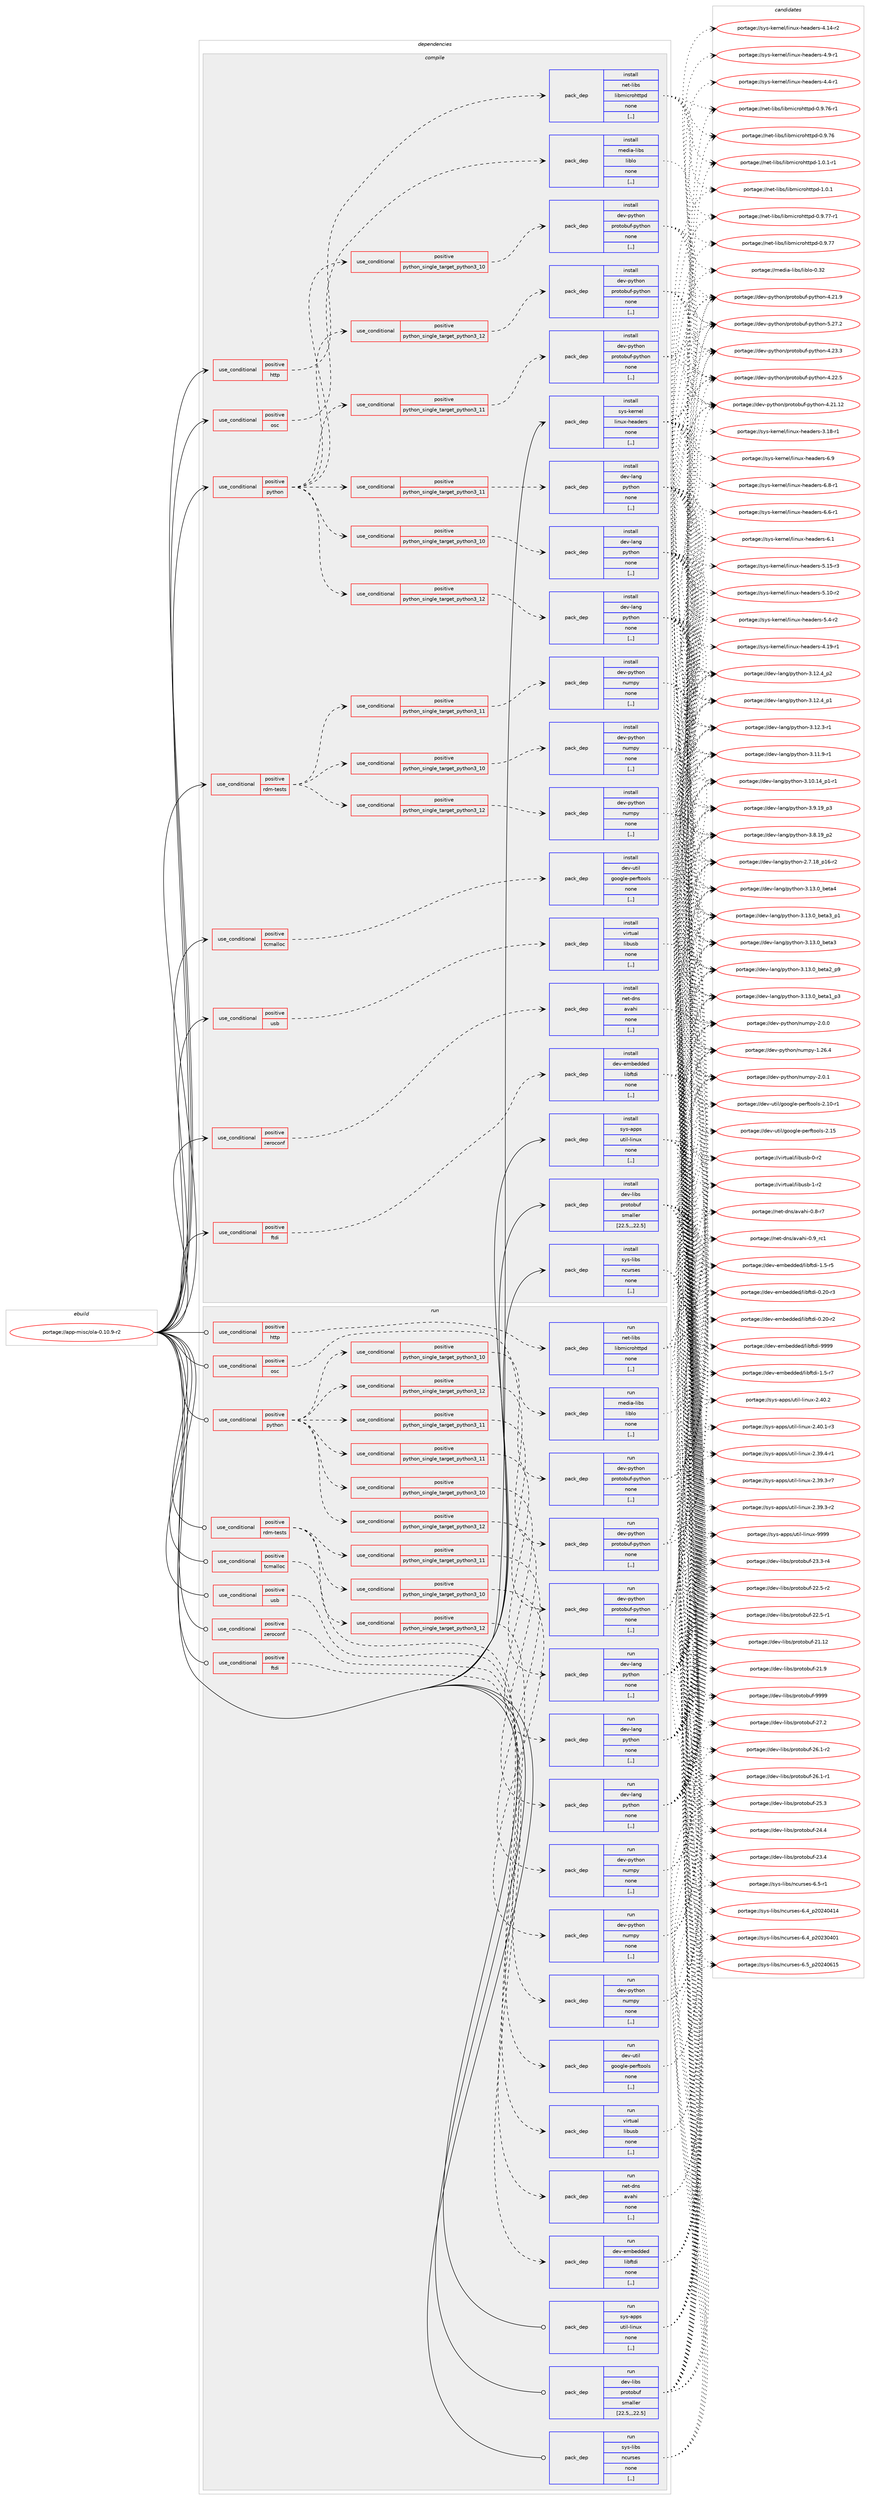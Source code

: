 digraph prolog {

# *************
# Graph options
# *************

newrank=true;
concentrate=true;
compound=true;
graph [rankdir=LR,fontname=Helvetica,fontsize=10,ranksep=1.5];#, ranksep=2.5, nodesep=0.2];
edge  [arrowhead=vee];
node  [fontname=Helvetica,fontsize=10];

# **********
# The ebuild
# **********

subgraph cluster_leftcol {
color=gray;
label=<<i>ebuild</i>>;
id [label="portage://app-misc/ola-0.10.9-r2", color=red, width=4, href="../app-misc/ola-0.10.9-r2.svg"];
}

# ****************
# The dependencies
# ****************

subgraph cluster_midcol {
color=gray;
label=<<i>dependencies</i>>;
subgraph cluster_compile {
fillcolor="#eeeeee";
style=filled;
label=<<i>compile</i>>;
subgraph cond12488 {
dependency42979 [label=<<TABLE BORDER="0" CELLBORDER="1" CELLSPACING="0" CELLPADDING="4"><TR><TD ROWSPAN="3" CELLPADDING="10">use_conditional</TD></TR><TR><TD>positive</TD></TR><TR><TD>ftdi</TD></TR></TABLE>>, shape=none, color=red];
subgraph pack30090 {
dependency42980 [label=<<TABLE BORDER="0" CELLBORDER="1" CELLSPACING="0" CELLPADDING="4" WIDTH="220"><TR><TD ROWSPAN="6" CELLPADDING="30">pack_dep</TD></TR><TR><TD WIDTH="110">install</TD></TR><TR><TD>dev-embedded</TD></TR><TR><TD>libftdi</TD></TR><TR><TD>none</TD></TR><TR><TD>[,,]</TD></TR></TABLE>>, shape=none, color=blue];
}
dependency42979:e -> dependency42980:w [weight=20,style="dashed",arrowhead="vee"];
}
id:e -> dependency42979:w [weight=20,style="solid",arrowhead="vee"];
subgraph cond12489 {
dependency42981 [label=<<TABLE BORDER="0" CELLBORDER="1" CELLSPACING="0" CELLPADDING="4"><TR><TD ROWSPAN="3" CELLPADDING="10">use_conditional</TD></TR><TR><TD>positive</TD></TR><TR><TD>http</TD></TR></TABLE>>, shape=none, color=red];
subgraph pack30091 {
dependency42982 [label=<<TABLE BORDER="0" CELLBORDER="1" CELLSPACING="0" CELLPADDING="4" WIDTH="220"><TR><TD ROWSPAN="6" CELLPADDING="30">pack_dep</TD></TR><TR><TD WIDTH="110">install</TD></TR><TR><TD>net-libs</TD></TR><TR><TD>libmicrohttpd</TD></TR><TR><TD>none</TD></TR><TR><TD>[,,]</TD></TR></TABLE>>, shape=none, color=blue];
}
dependency42981:e -> dependency42982:w [weight=20,style="dashed",arrowhead="vee"];
}
id:e -> dependency42981:w [weight=20,style="solid",arrowhead="vee"];
subgraph cond12490 {
dependency42983 [label=<<TABLE BORDER="0" CELLBORDER="1" CELLSPACING="0" CELLPADDING="4"><TR><TD ROWSPAN="3" CELLPADDING="10">use_conditional</TD></TR><TR><TD>positive</TD></TR><TR><TD>osc</TD></TR></TABLE>>, shape=none, color=red];
subgraph pack30092 {
dependency42984 [label=<<TABLE BORDER="0" CELLBORDER="1" CELLSPACING="0" CELLPADDING="4" WIDTH="220"><TR><TD ROWSPAN="6" CELLPADDING="30">pack_dep</TD></TR><TR><TD WIDTH="110">install</TD></TR><TR><TD>media-libs</TD></TR><TR><TD>liblo</TD></TR><TR><TD>none</TD></TR><TR><TD>[,,]</TD></TR></TABLE>>, shape=none, color=blue];
}
dependency42983:e -> dependency42984:w [weight=20,style="dashed",arrowhead="vee"];
}
id:e -> dependency42983:w [weight=20,style="solid",arrowhead="vee"];
subgraph cond12491 {
dependency42985 [label=<<TABLE BORDER="0" CELLBORDER="1" CELLSPACING="0" CELLPADDING="4"><TR><TD ROWSPAN="3" CELLPADDING="10">use_conditional</TD></TR><TR><TD>positive</TD></TR><TR><TD>python</TD></TR></TABLE>>, shape=none, color=red];
subgraph cond12492 {
dependency42986 [label=<<TABLE BORDER="0" CELLBORDER="1" CELLSPACING="0" CELLPADDING="4"><TR><TD ROWSPAN="3" CELLPADDING="10">use_conditional</TD></TR><TR><TD>positive</TD></TR><TR><TD>python_single_target_python3_10</TD></TR></TABLE>>, shape=none, color=red];
subgraph pack30093 {
dependency42987 [label=<<TABLE BORDER="0" CELLBORDER="1" CELLSPACING="0" CELLPADDING="4" WIDTH="220"><TR><TD ROWSPAN="6" CELLPADDING="30">pack_dep</TD></TR><TR><TD WIDTH="110">install</TD></TR><TR><TD>dev-lang</TD></TR><TR><TD>python</TD></TR><TR><TD>none</TD></TR><TR><TD>[,,]</TD></TR></TABLE>>, shape=none, color=blue];
}
dependency42986:e -> dependency42987:w [weight=20,style="dashed",arrowhead="vee"];
}
dependency42985:e -> dependency42986:w [weight=20,style="dashed",arrowhead="vee"];
subgraph cond12493 {
dependency42988 [label=<<TABLE BORDER="0" CELLBORDER="1" CELLSPACING="0" CELLPADDING="4"><TR><TD ROWSPAN="3" CELLPADDING="10">use_conditional</TD></TR><TR><TD>positive</TD></TR><TR><TD>python_single_target_python3_11</TD></TR></TABLE>>, shape=none, color=red];
subgraph pack30094 {
dependency42989 [label=<<TABLE BORDER="0" CELLBORDER="1" CELLSPACING="0" CELLPADDING="4" WIDTH="220"><TR><TD ROWSPAN="6" CELLPADDING="30">pack_dep</TD></TR><TR><TD WIDTH="110">install</TD></TR><TR><TD>dev-lang</TD></TR><TR><TD>python</TD></TR><TR><TD>none</TD></TR><TR><TD>[,,]</TD></TR></TABLE>>, shape=none, color=blue];
}
dependency42988:e -> dependency42989:w [weight=20,style="dashed",arrowhead="vee"];
}
dependency42985:e -> dependency42988:w [weight=20,style="dashed",arrowhead="vee"];
subgraph cond12494 {
dependency42990 [label=<<TABLE BORDER="0" CELLBORDER="1" CELLSPACING="0" CELLPADDING="4"><TR><TD ROWSPAN="3" CELLPADDING="10">use_conditional</TD></TR><TR><TD>positive</TD></TR><TR><TD>python_single_target_python3_12</TD></TR></TABLE>>, shape=none, color=red];
subgraph pack30095 {
dependency42991 [label=<<TABLE BORDER="0" CELLBORDER="1" CELLSPACING="0" CELLPADDING="4" WIDTH="220"><TR><TD ROWSPAN="6" CELLPADDING="30">pack_dep</TD></TR><TR><TD WIDTH="110">install</TD></TR><TR><TD>dev-lang</TD></TR><TR><TD>python</TD></TR><TR><TD>none</TD></TR><TR><TD>[,,]</TD></TR></TABLE>>, shape=none, color=blue];
}
dependency42990:e -> dependency42991:w [weight=20,style="dashed",arrowhead="vee"];
}
dependency42985:e -> dependency42990:w [weight=20,style="dashed",arrowhead="vee"];
subgraph cond12495 {
dependency42992 [label=<<TABLE BORDER="0" CELLBORDER="1" CELLSPACING="0" CELLPADDING="4"><TR><TD ROWSPAN="3" CELLPADDING="10">use_conditional</TD></TR><TR><TD>positive</TD></TR><TR><TD>python_single_target_python3_10</TD></TR></TABLE>>, shape=none, color=red];
subgraph pack30096 {
dependency42993 [label=<<TABLE BORDER="0" CELLBORDER="1" CELLSPACING="0" CELLPADDING="4" WIDTH="220"><TR><TD ROWSPAN="6" CELLPADDING="30">pack_dep</TD></TR><TR><TD WIDTH="110">install</TD></TR><TR><TD>dev-python</TD></TR><TR><TD>protobuf-python</TD></TR><TR><TD>none</TD></TR><TR><TD>[,,]</TD></TR></TABLE>>, shape=none, color=blue];
}
dependency42992:e -> dependency42993:w [weight=20,style="dashed",arrowhead="vee"];
}
dependency42985:e -> dependency42992:w [weight=20,style="dashed",arrowhead="vee"];
subgraph cond12496 {
dependency42994 [label=<<TABLE BORDER="0" CELLBORDER="1" CELLSPACING="0" CELLPADDING="4"><TR><TD ROWSPAN="3" CELLPADDING="10">use_conditional</TD></TR><TR><TD>positive</TD></TR><TR><TD>python_single_target_python3_11</TD></TR></TABLE>>, shape=none, color=red];
subgraph pack30097 {
dependency42995 [label=<<TABLE BORDER="0" CELLBORDER="1" CELLSPACING="0" CELLPADDING="4" WIDTH="220"><TR><TD ROWSPAN="6" CELLPADDING="30">pack_dep</TD></TR><TR><TD WIDTH="110">install</TD></TR><TR><TD>dev-python</TD></TR><TR><TD>protobuf-python</TD></TR><TR><TD>none</TD></TR><TR><TD>[,,]</TD></TR></TABLE>>, shape=none, color=blue];
}
dependency42994:e -> dependency42995:w [weight=20,style="dashed",arrowhead="vee"];
}
dependency42985:e -> dependency42994:w [weight=20,style="dashed",arrowhead="vee"];
subgraph cond12497 {
dependency42996 [label=<<TABLE BORDER="0" CELLBORDER="1" CELLSPACING="0" CELLPADDING="4"><TR><TD ROWSPAN="3" CELLPADDING="10">use_conditional</TD></TR><TR><TD>positive</TD></TR><TR><TD>python_single_target_python3_12</TD></TR></TABLE>>, shape=none, color=red];
subgraph pack30098 {
dependency42997 [label=<<TABLE BORDER="0" CELLBORDER="1" CELLSPACING="0" CELLPADDING="4" WIDTH="220"><TR><TD ROWSPAN="6" CELLPADDING="30">pack_dep</TD></TR><TR><TD WIDTH="110">install</TD></TR><TR><TD>dev-python</TD></TR><TR><TD>protobuf-python</TD></TR><TR><TD>none</TD></TR><TR><TD>[,,]</TD></TR></TABLE>>, shape=none, color=blue];
}
dependency42996:e -> dependency42997:w [weight=20,style="dashed",arrowhead="vee"];
}
dependency42985:e -> dependency42996:w [weight=20,style="dashed",arrowhead="vee"];
}
id:e -> dependency42985:w [weight=20,style="solid",arrowhead="vee"];
subgraph cond12498 {
dependency42998 [label=<<TABLE BORDER="0" CELLBORDER="1" CELLSPACING="0" CELLPADDING="4"><TR><TD ROWSPAN="3" CELLPADDING="10">use_conditional</TD></TR><TR><TD>positive</TD></TR><TR><TD>rdm-tests</TD></TR></TABLE>>, shape=none, color=red];
subgraph cond12499 {
dependency42999 [label=<<TABLE BORDER="0" CELLBORDER="1" CELLSPACING="0" CELLPADDING="4"><TR><TD ROWSPAN="3" CELLPADDING="10">use_conditional</TD></TR><TR><TD>positive</TD></TR><TR><TD>python_single_target_python3_10</TD></TR></TABLE>>, shape=none, color=red];
subgraph pack30099 {
dependency43000 [label=<<TABLE BORDER="0" CELLBORDER="1" CELLSPACING="0" CELLPADDING="4" WIDTH="220"><TR><TD ROWSPAN="6" CELLPADDING="30">pack_dep</TD></TR><TR><TD WIDTH="110">install</TD></TR><TR><TD>dev-python</TD></TR><TR><TD>numpy</TD></TR><TR><TD>none</TD></TR><TR><TD>[,,]</TD></TR></TABLE>>, shape=none, color=blue];
}
dependency42999:e -> dependency43000:w [weight=20,style="dashed",arrowhead="vee"];
}
dependency42998:e -> dependency42999:w [weight=20,style="dashed",arrowhead="vee"];
subgraph cond12500 {
dependency43001 [label=<<TABLE BORDER="0" CELLBORDER="1" CELLSPACING="0" CELLPADDING="4"><TR><TD ROWSPAN="3" CELLPADDING="10">use_conditional</TD></TR><TR><TD>positive</TD></TR><TR><TD>python_single_target_python3_11</TD></TR></TABLE>>, shape=none, color=red];
subgraph pack30100 {
dependency43002 [label=<<TABLE BORDER="0" CELLBORDER="1" CELLSPACING="0" CELLPADDING="4" WIDTH="220"><TR><TD ROWSPAN="6" CELLPADDING="30">pack_dep</TD></TR><TR><TD WIDTH="110">install</TD></TR><TR><TD>dev-python</TD></TR><TR><TD>numpy</TD></TR><TR><TD>none</TD></TR><TR><TD>[,,]</TD></TR></TABLE>>, shape=none, color=blue];
}
dependency43001:e -> dependency43002:w [weight=20,style="dashed",arrowhead="vee"];
}
dependency42998:e -> dependency43001:w [weight=20,style="dashed",arrowhead="vee"];
subgraph cond12501 {
dependency43003 [label=<<TABLE BORDER="0" CELLBORDER="1" CELLSPACING="0" CELLPADDING="4"><TR><TD ROWSPAN="3" CELLPADDING="10">use_conditional</TD></TR><TR><TD>positive</TD></TR><TR><TD>python_single_target_python3_12</TD></TR></TABLE>>, shape=none, color=red];
subgraph pack30101 {
dependency43004 [label=<<TABLE BORDER="0" CELLBORDER="1" CELLSPACING="0" CELLPADDING="4" WIDTH="220"><TR><TD ROWSPAN="6" CELLPADDING="30">pack_dep</TD></TR><TR><TD WIDTH="110">install</TD></TR><TR><TD>dev-python</TD></TR><TR><TD>numpy</TD></TR><TR><TD>none</TD></TR><TR><TD>[,,]</TD></TR></TABLE>>, shape=none, color=blue];
}
dependency43003:e -> dependency43004:w [weight=20,style="dashed",arrowhead="vee"];
}
dependency42998:e -> dependency43003:w [weight=20,style="dashed",arrowhead="vee"];
}
id:e -> dependency42998:w [weight=20,style="solid",arrowhead="vee"];
subgraph cond12502 {
dependency43005 [label=<<TABLE BORDER="0" CELLBORDER="1" CELLSPACING="0" CELLPADDING="4"><TR><TD ROWSPAN="3" CELLPADDING="10">use_conditional</TD></TR><TR><TD>positive</TD></TR><TR><TD>tcmalloc</TD></TR></TABLE>>, shape=none, color=red];
subgraph pack30102 {
dependency43006 [label=<<TABLE BORDER="0" CELLBORDER="1" CELLSPACING="0" CELLPADDING="4" WIDTH="220"><TR><TD ROWSPAN="6" CELLPADDING="30">pack_dep</TD></TR><TR><TD WIDTH="110">install</TD></TR><TR><TD>dev-util</TD></TR><TR><TD>google-perftools</TD></TR><TR><TD>none</TD></TR><TR><TD>[,,]</TD></TR></TABLE>>, shape=none, color=blue];
}
dependency43005:e -> dependency43006:w [weight=20,style="dashed",arrowhead="vee"];
}
id:e -> dependency43005:w [weight=20,style="solid",arrowhead="vee"];
subgraph cond12503 {
dependency43007 [label=<<TABLE BORDER="0" CELLBORDER="1" CELLSPACING="0" CELLPADDING="4"><TR><TD ROWSPAN="3" CELLPADDING="10">use_conditional</TD></TR><TR><TD>positive</TD></TR><TR><TD>usb</TD></TR></TABLE>>, shape=none, color=red];
subgraph pack30103 {
dependency43008 [label=<<TABLE BORDER="0" CELLBORDER="1" CELLSPACING="0" CELLPADDING="4" WIDTH="220"><TR><TD ROWSPAN="6" CELLPADDING="30">pack_dep</TD></TR><TR><TD WIDTH="110">install</TD></TR><TR><TD>virtual</TD></TR><TR><TD>libusb</TD></TR><TR><TD>none</TD></TR><TR><TD>[,,]</TD></TR></TABLE>>, shape=none, color=blue];
}
dependency43007:e -> dependency43008:w [weight=20,style="dashed",arrowhead="vee"];
}
id:e -> dependency43007:w [weight=20,style="solid",arrowhead="vee"];
subgraph cond12504 {
dependency43009 [label=<<TABLE BORDER="0" CELLBORDER="1" CELLSPACING="0" CELLPADDING="4"><TR><TD ROWSPAN="3" CELLPADDING="10">use_conditional</TD></TR><TR><TD>positive</TD></TR><TR><TD>zeroconf</TD></TR></TABLE>>, shape=none, color=red];
subgraph pack30104 {
dependency43010 [label=<<TABLE BORDER="0" CELLBORDER="1" CELLSPACING="0" CELLPADDING="4" WIDTH="220"><TR><TD ROWSPAN="6" CELLPADDING="30">pack_dep</TD></TR><TR><TD WIDTH="110">install</TD></TR><TR><TD>net-dns</TD></TR><TR><TD>avahi</TD></TR><TR><TD>none</TD></TR><TR><TD>[,,]</TD></TR></TABLE>>, shape=none, color=blue];
}
dependency43009:e -> dependency43010:w [weight=20,style="dashed",arrowhead="vee"];
}
id:e -> dependency43009:w [weight=20,style="solid",arrowhead="vee"];
subgraph pack30105 {
dependency43011 [label=<<TABLE BORDER="0" CELLBORDER="1" CELLSPACING="0" CELLPADDING="4" WIDTH="220"><TR><TD ROWSPAN="6" CELLPADDING="30">pack_dep</TD></TR><TR><TD WIDTH="110">install</TD></TR><TR><TD>dev-libs</TD></TR><TR><TD>protobuf</TD></TR><TR><TD>smaller</TD></TR><TR><TD>[22.5,,,22.5]</TD></TR></TABLE>>, shape=none, color=blue];
}
id:e -> dependency43011:w [weight=20,style="solid",arrowhead="vee"];
subgraph pack30106 {
dependency43012 [label=<<TABLE BORDER="0" CELLBORDER="1" CELLSPACING="0" CELLPADDING="4" WIDTH="220"><TR><TD ROWSPAN="6" CELLPADDING="30">pack_dep</TD></TR><TR><TD WIDTH="110">install</TD></TR><TR><TD>sys-apps</TD></TR><TR><TD>util-linux</TD></TR><TR><TD>none</TD></TR><TR><TD>[,,]</TD></TR></TABLE>>, shape=none, color=blue];
}
id:e -> dependency43012:w [weight=20,style="solid",arrowhead="vee"];
subgraph pack30107 {
dependency43013 [label=<<TABLE BORDER="0" CELLBORDER="1" CELLSPACING="0" CELLPADDING="4" WIDTH="220"><TR><TD ROWSPAN="6" CELLPADDING="30">pack_dep</TD></TR><TR><TD WIDTH="110">install</TD></TR><TR><TD>sys-kernel</TD></TR><TR><TD>linux-headers</TD></TR><TR><TD>none</TD></TR><TR><TD>[,,]</TD></TR></TABLE>>, shape=none, color=blue];
}
id:e -> dependency43013:w [weight=20,style="solid",arrowhead="vee"];
subgraph pack30108 {
dependency43014 [label=<<TABLE BORDER="0" CELLBORDER="1" CELLSPACING="0" CELLPADDING="4" WIDTH="220"><TR><TD ROWSPAN="6" CELLPADDING="30">pack_dep</TD></TR><TR><TD WIDTH="110">install</TD></TR><TR><TD>sys-libs</TD></TR><TR><TD>ncurses</TD></TR><TR><TD>none</TD></TR><TR><TD>[,,]</TD></TR></TABLE>>, shape=none, color=blue];
}
id:e -> dependency43014:w [weight=20,style="solid",arrowhead="vee"];
}
subgraph cluster_compileandrun {
fillcolor="#eeeeee";
style=filled;
label=<<i>compile and run</i>>;
}
subgraph cluster_run {
fillcolor="#eeeeee";
style=filled;
label=<<i>run</i>>;
subgraph cond12505 {
dependency43015 [label=<<TABLE BORDER="0" CELLBORDER="1" CELLSPACING="0" CELLPADDING="4"><TR><TD ROWSPAN="3" CELLPADDING="10">use_conditional</TD></TR><TR><TD>positive</TD></TR><TR><TD>ftdi</TD></TR></TABLE>>, shape=none, color=red];
subgraph pack30109 {
dependency43016 [label=<<TABLE BORDER="0" CELLBORDER="1" CELLSPACING="0" CELLPADDING="4" WIDTH="220"><TR><TD ROWSPAN="6" CELLPADDING="30">pack_dep</TD></TR><TR><TD WIDTH="110">run</TD></TR><TR><TD>dev-embedded</TD></TR><TR><TD>libftdi</TD></TR><TR><TD>none</TD></TR><TR><TD>[,,]</TD></TR></TABLE>>, shape=none, color=blue];
}
dependency43015:e -> dependency43016:w [weight=20,style="dashed",arrowhead="vee"];
}
id:e -> dependency43015:w [weight=20,style="solid",arrowhead="odot"];
subgraph cond12506 {
dependency43017 [label=<<TABLE BORDER="0" CELLBORDER="1" CELLSPACING="0" CELLPADDING="4"><TR><TD ROWSPAN="3" CELLPADDING="10">use_conditional</TD></TR><TR><TD>positive</TD></TR><TR><TD>http</TD></TR></TABLE>>, shape=none, color=red];
subgraph pack30110 {
dependency43018 [label=<<TABLE BORDER="0" CELLBORDER="1" CELLSPACING="0" CELLPADDING="4" WIDTH="220"><TR><TD ROWSPAN="6" CELLPADDING="30">pack_dep</TD></TR><TR><TD WIDTH="110">run</TD></TR><TR><TD>net-libs</TD></TR><TR><TD>libmicrohttpd</TD></TR><TR><TD>none</TD></TR><TR><TD>[,,]</TD></TR></TABLE>>, shape=none, color=blue];
}
dependency43017:e -> dependency43018:w [weight=20,style="dashed",arrowhead="vee"];
}
id:e -> dependency43017:w [weight=20,style="solid",arrowhead="odot"];
subgraph cond12507 {
dependency43019 [label=<<TABLE BORDER="0" CELLBORDER="1" CELLSPACING="0" CELLPADDING="4"><TR><TD ROWSPAN="3" CELLPADDING="10">use_conditional</TD></TR><TR><TD>positive</TD></TR><TR><TD>osc</TD></TR></TABLE>>, shape=none, color=red];
subgraph pack30111 {
dependency43020 [label=<<TABLE BORDER="0" CELLBORDER="1" CELLSPACING="0" CELLPADDING="4" WIDTH="220"><TR><TD ROWSPAN="6" CELLPADDING="30">pack_dep</TD></TR><TR><TD WIDTH="110">run</TD></TR><TR><TD>media-libs</TD></TR><TR><TD>liblo</TD></TR><TR><TD>none</TD></TR><TR><TD>[,,]</TD></TR></TABLE>>, shape=none, color=blue];
}
dependency43019:e -> dependency43020:w [weight=20,style="dashed",arrowhead="vee"];
}
id:e -> dependency43019:w [weight=20,style="solid",arrowhead="odot"];
subgraph cond12508 {
dependency43021 [label=<<TABLE BORDER="0" CELLBORDER="1" CELLSPACING="0" CELLPADDING="4"><TR><TD ROWSPAN="3" CELLPADDING="10">use_conditional</TD></TR><TR><TD>positive</TD></TR><TR><TD>python</TD></TR></TABLE>>, shape=none, color=red];
subgraph cond12509 {
dependency43022 [label=<<TABLE BORDER="0" CELLBORDER="1" CELLSPACING="0" CELLPADDING="4"><TR><TD ROWSPAN="3" CELLPADDING="10">use_conditional</TD></TR><TR><TD>positive</TD></TR><TR><TD>python_single_target_python3_10</TD></TR></TABLE>>, shape=none, color=red];
subgraph pack30112 {
dependency43023 [label=<<TABLE BORDER="0" CELLBORDER="1" CELLSPACING="0" CELLPADDING="4" WIDTH="220"><TR><TD ROWSPAN="6" CELLPADDING="30">pack_dep</TD></TR><TR><TD WIDTH="110">run</TD></TR><TR><TD>dev-lang</TD></TR><TR><TD>python</TD></TR><TR><TD>none</TD></TR><TR><TD>[,,]</TD></TR></TABLE>>, shape=none, color=blue];
}
dependency43022:e -> dependency43023:w [weight=20,style="dashed",arrowhead="vee"];
}
dependency43021:e -> dependency43022:w [weight=20,style="dashed",arrowhead="vee"];
subgraph cond12510 {
dependency43024 [label=<<TABLE BORDER="0" CELLBORDER="1" CELLSPACING="0" CELLPADDING="4"><TR><TD ROWSPAN="3" CELLPADDING="10">use_conditional</TD></TR><TR><TD>positive</TD></TR><TR><TD>python_single_target_python3_11</TD></TR></TABLE>>, shape=none, color=red];
subgraph pack30113 {
dependency43025 [label=<<TABLE BORDER="0" CELLBORDER="1" CELLSPACING="0" CELLPADDING="4" WIDTH="220"><TR><TD ROWSPAN="6" CELLPADDING="30">pack_dep</TD></TR><TR><TD WIDTH="110">run</TD></TR><TR><TD>dev-lang</TD></TR><TR><TD>python</TD></TR><TR><TD>none</TD></TR><TR><TD>[,,]</TD></TR></TABLE>>, shape=none, color=blue];
}
dependency43024:e -> dependency43025:w [weight=20,style="dashed",arrowhead="vee"];
}
dependency43021:e -> dependency43024:w [weight=20,style="dashed",arrowhead="vee"];
subgraph cond12511 {
dependency43026 [label=<<TABLE BORDER="0" CELLBORDER="1" CELLSPACING="0" CELLPADDING="4"><TR><TD ROWSPAN="3" CELLPADDING="10">use_conditional</TD></TR><TR><TD>positive</TD></TR><TR><TD>python_single_target_python3_12</TD></TR></TABLE>>, shape=none, color=red];
subgraph pack30114 {
dependency43027 [label=<<TABLE BORDER="0" CELLBORDER="1" CELLSPACING="0" CELLPADDING="4" WIDTH="220"><TR><TD ROWSPAN="6" CELLPADDING="30">pack_dep</TD></TR><TR><TD WIDTH="110">run</TD></TR><TR><TD>dev-lang</TD></TR><TR><TD>python</TD></TR><TR><TD>none</TD></TR><TR><TD>[,,]</TD></TR></TABLE>>, shape=none, color=blue];
}
dependency43026:e -> dependency43027:w [weight=20,style="dashed",arrowhead="vee"];
}
dependency43021:e -> dependency43026:w [weight=20,style="dashed",arrowhead="vee"];
subgraph cond12512 {
dependency43028 [label=<<TABLE BORDER="0" CELLBORDER="1" CELLSPACING="0" CELLPADDING="4"><TR><TD ROWSPAN="3" CELLPADDING="10">use_conditional</TD></TR><TR><TD>positive</TD></TR><TR><TD>python_single_target_python3_10</TD></TR></TABLE>>, shape=none, color=red];
subgraph pack30115 {
dependency43029 [label=<<TABLE BORDER="0" CELLBORDER="1" CELLSPACING="0" CELLPADDING="4" WIDTH="220"><TR><TD ROWSPAN="6" CELLPADDING="30">pack_dep</TD></TR><TR><TD WIDTH="110">run</TD></TR><TR><TD>dev-python</TD></TR><TR><TD>protobuf-python</TD></TR><TR><TD>none</TD></TR><TR><TD>[,,]</TD></TR></TABLE>>, shape=none, color=blue];
}
dependency43028:e -> dependency43029:w [weight=20,style="dashed",arrowhead="vee"];
}
dependency43021:e -> dependency43028:w [weight=20,style="dashed",arrowhead="vee"];
subgraph cond12513 {
dependency43030 [label=<<TABLE BORDER="0" CELLBORDER="1" CELLSPACING="0" CELLPADDING="4"><TR><TD ROWSPAN="3" CELLPADDING="10">use_conditional</TD></TR><TR><TD>positive</TD></TR><TR><TD>python_single_target_python3_11</TD></TR></TABLE>>, shape=none, color=red];
subgraph pack30116 {
dependency43031 [label=<<TABLE BORDER="0" CELLBORDER="1" CELLSPACING="0" CELLPADDING="4" WIDTH="220"><TR><TD ROWSPAN="6" CELLPADDING="30">pack_dep</TD></TR><TR><TD WIDTH="110">run</TD></TR><TR><TD>dev-python</TD></TR><TR><TD>protobuf-python</TD></TR><TR><TD>none</TD></TR><TR><TD>[,,]</TD></TR></TABLE>>, shape=none, color=blue];
}
dependency43030:e -> dependency43031:w [weight=20,style="dashed",arrowhead="vee"];
}
dependency43021:e -> dependency43030:w [weight=20,style="dashed",arrowhead="vee"];
subgraph cond12514 {
dependency43032 [label=<<TABLE BORDER="0" CELLBORDER="1" CELLSPACING="0" CELLPADDING="4"><TR><TD ROWSPAN="3" CELLPADDING="10">use_conditional</TD></TR><TR><TD>positive</TD></TR><TR><TD>python_single_target_python3_12</TD></TR></TABLE>>, shape=none, color=red];
subgraph pack30117 {
dependency43033 [label=<<TABLE BORDER="0" CELLBORDER="1" CELLSPACING="0" CELLPADDING="4" WIDTH="220"><TR><TD ROWSPAN="6" CELLPADDING="30">pack_dep</TD></TR><TR><TD WIDTH="110">run</TD></TR><TR><TD>dev-python</TD></TR><TR><TD>protobuf-python</TD></TR><TR><TD>none</TD></TR><TR><TD>[,,]</TD></TR></TABLE>>, shape=none, color=blue];
}
dependency43032:e -> dependency43033:w [weight=20,style="dashed",arrowhead="vee"];
}
dependency43021:e -> dependency43032:w [weight=20,style="dashed",arrowhead="vee"];
}
id:e -> dependency43021:w [weight=20,style="solid",arrowhead="odot"];
subgraph cond12515 {
dependency43034 [label=<<TABLE BORDER="0" CELLBORDER="1" CELLSPACING="0" CELLPADDING="4"><TR><TD ROWSPAN="3" CELLPADDING="10">use_conditional</TD></TR><TR><TD>positive</TD></TR><TR><TD>rdm-tests</TD></TR></TABLE>>, shape=none, color=red];
subgraph cond12516 {
dependency43035 [label=<<TABLE BORDER="0" CELLBORDER="1" CELLSPACING="0" CELLPADDING="4"><TR><TD ROWSPAN="3" CELLPADDING="10">use_conditional</TD></TR><TR><TD>positive</TD></TR><TR><TD>python_single_target_python3_10</TD></TR></TABLE>>, shape=none, color=red];
subgraph pack30118 {
dependency43036 [label=<<TABLE BORDER="0" CELLBORDER="1" CELLSPACING="0" CELLPADDING="4" WIDTH="220"><TR><TD ROWSPAN="6" CELLPADDING="30">pack_dep</TD></TR><TR><TD WIDTH="110">run</TD></TR><TR><TD>dev-python</TD></TR><TR><TD>numpy</TD></TR><TR><TD>none</TD></TR><TR><TD>[,,]</TD></TR></TABLE>>, shape=none, color=blue];
}
dependency43035:e -> dependency43036:w [weight=20,style="dashed",arrowhead="vee"];
}
dependency43034:e -> dependency43035:w [weight=20,style="dashed",arrowhead="vee"];
subgraph cond12517 {
dependency43037 [label=<<TABLE BORDER="0" CELLBORDER="1" CELLSPACING="0" CELLPADDING="4"><TR><TD ROWSPAN="3" CELLPADDING="10">use_conditional</TD></TR><TR><TD>positive</TD></TR><TR><TD>python_single_target_python3_11</TD></TR></TABLE>>, shape=none, color=red];
subgraph pack30119 {
dependency43038 [label=<<TABLE BORDER="0" CELLBORDER="1" CELLSPACING="0" CELLPADDING="4" WIDTH="220"><TR><TD ROWSPAN="6" CELLPADDING="30">pack_dep</TD></TR><TR><TD WIDTH="110">run</TD></TR><TR><TD>dev-python</TD></TR><TR><TD>numpy</TD></TR><TR><TD>none</TD></TR><TR><TD>[,,]</TD></TR></TABLE>>, shape=none, color=blue];
}
dependency43037:e -> dependency43038:w [weight=20,style="dashed",arrowhead="vee"];
}
dependency43034:e -> dependency43037:w [weight=20,style="dashed",arrowhead="vee"];
subgraph cond12518 {
dependency43039 [label=<<TABLE BORDER="0" CELLBORDER="1" CELLSPACING="0" CELLPADDING="4"><TR><TD ROWSPAN="3" CELLPADDING="10">use_conditional</TD></TR><TR><TD>positive</TD></TR><TR><TD>python_single_target_python3_12</TD></TR></TABLE>>, shape=none, color=red];
subgraph pack30120 {
dependency43040 [label=<<TABLE BORDER="0" CELLBORDER="1" CELLSPACING="0" CELLPADDING="4" WIDTH="220"><TR><TD ROWSPAN="6" CELLPADDING="30">pack_dep</TD></TR><TR><TD WIDTH="110">run</TD></TR><TR><TD>dev-python</TD></TR><TR><TD>numpy</TD></TR><TR><TD>none</TD></TR><TR><TD>[,,]</TD></TR></TABLE>>, shape=none, color=blue];
}
dependency43039:e -> dependency43040:w [weight=20,style="dashed",arrowhead="vee"];
}
dependency43034:e -> dependency43039:w [weight=20,style="dashed",arrowhead="vee"];
}
id:e -> dependency43034:w [weight=20,style="solid",arrowhead="odot"];
subgraph cond12519 {
dependency43041 [label=<<TABLE BORDER="0" CELLBORDER="1" CELLSPACING="0" CELLPADDING="4"><TR><TD ROWSPAN="3" CELLPADDING="10">use_conditional</TD></TR><TR><TD>positive</TD></TR><TR><TD>tcmalloc</TD></TR></TABLE>>, shape=none, color=red];
subgraph pack30121 {
dependency43042 [label=<<TABLE BORDER="0" CELLBORDER="1" CELLSPACING="0" CELLPADDING="4" WIDTH="220"><TR><TD ROWSPAN="6" CELLPADDING="30">pack_dep</TD></TR><TR><TD WIDTH="110">run</TD></TR><TR><TD>dev-util</TD></TR><TR><TD>google-perftools</TD></TR><TR><TD>none</TD></TR><TR><TD>[,,]</TD></TR></TABLE>>, shape=none, color=blue];
}
dependency43041:e -> dependency43042:w [weight=20,style="dashed",arrowhead="vee"];
}
id:e -> dependency43041:w [weight=20,style="solid",arrowhead="odot"];
subgraph cond12520 {
dependency43043 [label=<<TABLE BORDER="0" CELLBORDER="1" CELLSPACING="0" CELLPADDING="4"><TR><TD ROWSPAN="3" CELLPADDING="10">use_conditional</TD></TR><TR><TD>positive</TD></TR><TR><TD>usb</TD></TR></TABLE>>, shape=none, color=red];
subgraph pack30122 {
dependency43044 [label=<<TABLE BORDER="0" CELLBORDER="1" CELLSPACING="0" CELLPADDING="4" WIDTH="220"><TR><TD ROWSPAN="6" CELLPADDING="30">pack_dep</TD></TR><TR><TD WIDTH="110">run</TD></TR><TR><TD>virtual</TD></TR><TR><TD>libusb</TD></TR><TR><TD>none</TD></TR><TR><TD>[,,]</TD></TR></TABLE>>, shape=none, color=blue];
}
dependency43043:e -> dependency43044:w [weight=20,style="dashed",arrowhead="vee"];
}
id:e -> dependency43043:w [weight=20,style="solid",arrowhead="odot"];
subgraph cond12521 {
dependency43045 [label=<<TABLE BORDER="0" CELLBORDER="1" CELLSPACING="0" CELLPADDING="4"><TR><TD ROWSPAN="3" CELLPADDING="10">use_conditional</TD></TR><TR><TD>positive</TD></TR><TR><TD>zeroconf</TD></TR></TABLE>>, shape=none, color=red];
subgraph pack30123 {
dependency43046 [label=<<TABLE BORDER="0" CELLBORDER="1" CELLSPACING="0" CELLPADDING="4" WIDTH="220"><TR><TD ROWSPAN="6" CELLPADDING="30">pack_dep</TD></TR><TR><TD WIDTH="110">run</TD></TR><TR><TD>net-dns</TD></TR><TR><TD>avahi</TD></TR><TR><TD>none</TD></TR><TR><TD>[,,]</TD></TR></TABLE>>, shape=none, color=blue];
}
dependency43045:e -> dependency43046:w [weight=20,style="dashed",arrowhead="vee"];
}
id:e -> dependency43045:w [weight=20,style="solid",arrowhead="odot"];
subgraph pack30124 {
dependency43047 [label=<<TABLE BORDER="0" CELLBORDER="1" CELLSPACING="0" CELLPADDING="4" WIDTH="220"><TR><TD ROWSPAN="6" CELLPADDING="30">pack_dep</TD></TR><TR><TD WIDTH="110">run</TD></TR><TR><TD>dev-libs</TD></TR><TR><TD>protobuf</TD></TR><TR><TD>smaller</TD></TR><TR><TD>[22.5,,,22.5]</TD></TR></TABLE>>, shape=none, color=blue];
}
id:e -> dependency43047:w [weight=20,style="solid",arrowhead="odot"];
subgraph pack30125 {
dependency43048 [label=<<TABLE BORDER="0" CELLBORDER="1" CELLSPACING="0" CELLPADDING="4" WIDTH="220"><TR><TD ROWSPAN="6" CELLPADDING="30">pack_dep</TD></TR><TR><TD WIDTH="110">run</TD></TR><TR><TD>sys-apps</TD></TR><TR><TD>util-linux</TD></TR><TR><TD>none</TD></TR><TR><TD>[,,]</TD></TR></TABLE>>, shape=none, color=blue];
}
id:e -> dependency43048:w [weight=20,style="solid",arrowhead="odot"];
subgraph pack30126 {
dependency43049 [label=<<TABLE BORDER="0" CELLBORDER="1" CELLSPACING="0" CELLPADDING="4" WIDTH="220"><TR><TD ROWSPAN="6" CELLPADDING="30">pack_dep</TD></TR><TR><TD WIDTH="110">run</TD></TR><TR><TD>sys-libs</TD></TR><TR><TD>ncurses</TD></TR><TR><TD>none</TD></TR><TR><TD>[,,]</TD></TR></TABLE>>, shape=none, color=blue];
}
id:e -> dependency43049:w [weight=20,style="solid",arrowhead="odot"];
}
}

# **************
# The candidates
# **************

subgraph cluster_choices {
rank=same;
color=gray;
label=<<i>candidates</i>>;

subgraph choice30090 {
color=black;
nodesep=1;
choice100101118451011099810110010010110047108105981021161001054557575757 [label="portage://dev-embedded/libftdi-9999", color=red, width=4,href="../dev-embedded/libftdi-9999.svg"];
choice10010111845101109981011001001011004710810598102116100105454946534511455 [label="portage://dev-embedded/libftdi-1.5-r7", color=red, width=4,href="../dev-embedded/libftdi-1.5-r7.svg"];
choice10010111845101109981011001001011004710810598102116100105454946534511453 [label="portage://dev-embedded/libftdi-1.5-r5", color=red, width=4,href="../dev-embedded/libftdi-1.5-r5.svg"];
choice1001011184510110998101100100101100471081059810211610010545484650484511451 [label="portage://dev-embedded/libftdi-0.20-r3", color=red, width=4,href="../dev-embedded/libftdi-0.20-r3.svg"];
choice1001011184510110998101100100101100471081059810211610010545484650484511450 [label="portage://dev-embedded/libftdi-0.20-r2", color=red, width=4,href="../dev-embedded/libftdi-0.20-r2.svg"];
dependency42980:e -> choice100101118451011099810110010010110047108105981021161001054557575757:w [style=dotted,weight="100"];
dependency42980:e -> choice10010111845101109981011001001011004710810598102116100105454946534511455:w [style=dotted,weight="100"];
dependency42980:e -> choice10010111845101109981011001001011004710810598102116100105454946534511453:w [style=dotted,weight="100"];
dependency42980:e -> choice1001011184510110998101100100101100471081059810211610010545484650484511451:w [style=dotted,weight="100"];
dependency42980:e -> choice1001011184510110998101100100101100471081059810211610010545484650484511450:w [style=dotted,weight="100"];
}
subgraph choice30091 {
color=black;
nodesep=1;
choice11010111645108105981154710810598109105991141111041161161121004549464846494511449 [label="portage://net-libs/libmicrohttpd-1.0.1-r1", color=red, width=4,href="../net-libs/libmicrohttpd-1.0.1-r1.svg"];
choice1101011164510810598115471081059810910599114111104116116112100454946484649 [label="portage://net-libs/libmicrohttpd-1.0.1", color=red, width=4,href="../net-libs/libmicrohttpd-1.0.1.svg"];
choice1101011164510810598115471081059810910599114111104116116112100454846574655554511449 [label="portage://net-libs/libmicrohttpd-0.9.77-r1", color=red, width=4,href="../net-libs/libmicrohttpd-0.9.77-r1.svg"];
choice110101116451081059811547108105981091059911411110411611611210045484657465555 [label="portage://net-libs/libmicrohttpd-0.9.77", color=red, width=4,href="../net-libs/libmicrohttpd-0.9.77.svg"];
choice1101011164510810598115471081059810910599114111104116116112100454846574655544511449 [label="portage://net-libs/libmicrohttpd-0.9.76-r1", color=red, width=4,href="../net-libs/libmicrohttpd-0.9.76-r1.svg"];
choice110101116451081059811547108105981091059911411110411611611210045484657465554 [label="portage://net-libs/libmicrohttpd-0.9.76", color=red, width=4,href="../net-libs/libmicrohttpd-0.9.76.svg"];
dependency42982:e -> choice11010111645108105981154710810598109105991141111041161161121004549464846494511449:w [style=dotted,weight="100"];
dependency42982:e -> choice1101011164510810598115471081059810910599114111104116116112100454946484649:w [style=dotted,weight="100"];
dependency42982:e -> choice1101011164510810598115471081059810910599114111104116116112100454846574655554511449:w [style=dotted,weight="100"];
dependency42982:e -> choice110101116451081059811547108105981091059911411110411611611210045484657465555:w [style=dotted,weight="100"];
dependency42982:e -> choice1101011164510810598115471081059810910599114111104116116112100454846574655544511449:w [style=dotted,weight="100"];
dependency42982:e -> choice110101116451081059811547108105981091059911411110411611611210045484657465554:w [style=dotted,weight="100"];
}
subgraph choice30092 {
color=black;
nodesep=1;
choice10910110010597451081059811547108105981081114548465150 [label="portage://media-libs/liblo-0.32", color=red, width=4,href="../media-libs/liblo-0.32.svg"];
dependency42984:e -> choice10910110010597451081059811547108105981081114548465150:w [style=dotted,weight="100"];
}
subgraph choice30093 {
color=black;
nodesep=1;
choice1001011184510897110103471121211161041111104551464951464895981011169752 [label="portage://dev-lang/python-3.13.0_beta4", color=red, width=4,href="../dev-lang/python-3.13.0_beta4.svg"];
choice10010111845108971101034711212111610411111045514649514648959810111697519511249 [label="portage://dev-lang/python-3.13.0_beta3_p1", color=red, width=4,href="../dev-lang/python-3.13.0_beta3_p1.svg"];
choice1001011184510897110103471121211161041111104551464951464895981011169751 [label="portage://dev-lang/python-3.13.0_beta3", color=red, width=4,href="../dev-lang/python-3.13.0_beta3.svg"];
choice10010111845108971101034711212111610411111045514649514648959810111697509511257 [label="portage://dev-lang/python-3.13.0_beta2_p9", color=red, width=4,href="../dev-lang/python-3.13.0_beta2_p9.svg"];
choice10010111845108971101034711212111610411111045514649514648959810111697499511251 [label="portage://dev-lang/python-3.13.0_beta1_p3", color=red, width=4,href="../dev-lang/python-3.13.0_beta1_p3.svg"];
choice100101118451089711010347112121116104111110455146495046529511250 [label="portage://dev-lang/python-3.12.4_p2", color=red, width=4,href="../dev-lang/python-3.12.4_p2.svg"];
choice100101118451089711010347112121116104111110455146495046529511249 [label="portage://dev-lang/python-3.12.4_p1", color=red, width=4,href="../dev-lang/python-3.12.4_p1.svg"];
choice100101118451089711010347112121116104111110455146495046514511449 [label="portage://dev-lang/python-3.12.3-r1", color=red, width=4,href="../dev-lang/python-3.12.3-r1.svg"];
choice100101118451089711010347112121116104111110455146494946574511449 [label="portage://dev-lang/python-3.11.9-r1", color=red, width=4,href="../dev-lang/python-3.11.9-r1.svg"];
choice100101118451089711010347112121116104111110455146494846495295112494511449 [label="portage://dev-lang/python-3.10.14_p1-r1", color=red, width=4,href="../dev-lang/python-3.10.14_p1-r1.svg"];
choice100101118451089711010347112121116104111110455146574649579511251 [label="portage://dev-lang/python-3.9.19_p3", color=red, width=4,href="../dev-lang/python-3.9.19_p3.svg"];
choice100101118451089711010347112121116104111110455146564649579511250 [label="portage://dev-lang/python-3.8.19_p2", color=red, width=4,href="../dev-lang/python-3.8.19_p2.svg"];
choice100101118451089711010347112121116104111110455046554649569511249544511450 [label="portage://dev-lang/python-2.7.18_p16-r2", color=red, width=4,href="../dev-lang/python-2.7.18_p16-r2.svg"];
dependency42987:e -> choice1001011184510897110103471121211161041111104551464951464895981011169752:w [style=dotted,weight="100"];
dependency42987:e -> choice10010111845108971101034711212111610411111045514649514648959810111697519511249:w [style=dotted,weight="100"];
dependency42987:e -> choice1001011184510897110103471121211161041111104551464951464895981011169751:w [style=dotted,weight="100"];
dependency42987:e -> choice10010111845108971101034711212111610411111045514649514648959810111697509511257:w [style=dotted,weight="100"];
dependency42987:e -> choice10010111845108971101034711212111610411111045514649514648959810111697499511251:w [style=dotted,weight="100"];
dependency42987:e -> choice100101118451089711010347112121116104111110455146495046529511250:w [style=dotted,weight="100"];
dependency42987:e -> choice100101118451089711010347112121116104111110455146495046529511249:w [style=dotted,weight="100"];
dependency42987:e -> choice100101118451089711010347112121116104111110455146495046514511449:w [style=dotted,weight="100"];
dependency42987:e -> choice100101118451089711010347112121116104111110455146494946574511449:w [style=dotted,weight="100"];
dependency42987:e -> choice100101118451089711010347112121116104111110455146494846495295112494511449:w [style=dotted,weight="100"];
dependency42987:e -> choice100101118451089711010347112121116104111110455146574649579511251:w [style=dotted,weight="100"];
dependency42987:e -> choice100101118451089711010347112121116104111110455146564649579511250:w [style=dotted,weight="100"];
dependency42987:e -> choice100101118451089711010347112121116104111110455046554649569511249544511450:w [style=dotted,weight="100"];
}
subgraph choice30094 {
color=black;
nodesep=1;
choice1001011184510897110103471121211161041111104551464951464895981011169752 [label="portage://dev-lang/python-3.13.0_beta4", color=red, width=4,href="../dev-lang/python-3.13.0_beta4.svg"];
choice10010111845108971101034711212111610411111045514649514648959810111697519511249 [label="portage://dev-lang/python-3.13.0_beta3_p1", color=red, width=4,href="../dev-lang/python-3.13.0_beta3_p1.svg"];
choice1001011184510897110103471121211161041111104551464951464895981011169751 [label="portage://dev-lang/python-3.13.0_beta3", color=red, width=4,href="../dev-lang/python-3.13.0_beta3.svg"];
choice10010111845108971101034711212111610411111045514649514648959810111697509511257 [label="portage://dev-lang/python-3.13.0_beta2_p9", color=red, width=4,href="../dev-lang/python-3.13.0_beta2_p9.svg"];
choice10010111845108971101034711212111610411111045514649514648959810111697499511251 [label="portage://dev-lang/python-3.13.0_beta1_p3", color=red, width=4,href="../dev-lang/python-3.13.0_beta1_p3.svg"];
choice100101118451089711010347112121116104111110455146495046529511250 [label="portage://dev-lang/python-3.12.4_p2", color=red, width=4,href="../dev-lang/python-3.12.4_p2.svg"];
choice100101118451089711010347112121116104111110455146495046529511249 [label="portage://dev-lang/python-3.12.4_p1", color=red, width=4,href="../dev-lang/python-3.12.4_p1.svg"];
choice100101118451089711010347112121116104111110455146495046514511449 [label="portage://dev-lang/python-3.12.3-r1", color=red, width=4,href="../dev-lang/python-3.12.3-r1.svg"];
choice100101118451089711010347112121116104111110455146494946574511449 [label="portage://dev-lang/python-3.11.9-r1", color=red, width=4,href="../dev-lang/python-3.11.9-r1.svg"];
choice100101118451089711010347112121116104111110455146494846495295112494511449 [label="portage://dev-lang/python-3.10.14_p1-r1", color=red, width=4,href="../dev-lang/python-3.10.14_p1-r1.svg"];
choice100101118451089711010347112121116104111110455146574649579511251 [label="portage://dev-lang/python-3.9.19_p3", color=red, width=4,href="../dev-lang/python-3.9.19_p3.svg"];
choice100101118451089711010347112121116104111110455146564649579511250 [label="portage://dev-lang/python-3.8.19_p2", color=red, width=4,href="../dev-lang/python-3.8.19_p2.svg"];
choice100101118451089711010347112121116104111110455046554649569511249544511450 [label="portage://dev-lang/python-2.7.18_p16-r2", color=red, width=4,href="../dev-lang/python-2.7.18_p16-r2.svg"];
dependency42989:e -> choice1001011184510897110103471121211161041111104551464951464895981011169752:w [style=dotted,weight="100"];
dependency42989:e -> choice10010111845108971101034711212111610411111045514649514648959810111697519511249:w [style=dotted,weight="100"];
dependency42989:e -> choice1001011184510897110103471121211161041111104551464951464895981011169751:w [style=dotted,weight="100"];
dependency42989:e -> choice10010111845108971101034711212111610411111045514649514648959810111697509511257:w [style=dotted,weight="100"];
dependency42989:e -> choice10010111845108971101034711212111610411111045514649514648959810111697499511251:w [style=dotted,weight="100"];
dependency42989:e -> choice100101118451089711010347112121116104111110455146495046529511250:w [style=dotted,weight="100"];
dependency42989:e -> choice100101118451089711010347112121116104111110455146495046529511249:w [style=dotted,weight="100"];
dependency42989:e -> choice100101118451089711010347112121116104111110455146495046514511449:w [style=dotted,weight="100"];
dependency42989:e -> choice100101118451089711010347112121116104111110455146494946574511449:w [style=dotted,weight="100"];
dependency42989:e -> choice100101118451089711010347112121116104111110455146494846495295112494511449:w [style=dotted,weight="100"];
dependency42989:e -> choice100101118451089711010347112121116104111110455146574649579511251:w [style=dotted,weight="100"];
dependency42989:e -> choice100101118451089711010347112121116104111110455146564649579511250:w [style=dotted,weight="100"];
dependency42989:e -> choice100101118451089711010347112121116104111110455046554649569511249544511450:w [style=dotted,weight="100"];
}
subgraph choice30095 {
color=black;
nodesep=1;
choice1001011184510897110103471121211161041111104551464951464895981011169752 [label="portage://dev-lang/python-3.13.0_beta4", color=red, width=4,href="../dev-lang/python-3.13.0_beta4.svg"];
choice10010111845108971101034711212111610411111045514649514648959810111697519511249 [label="portage://dev-lang/python-3.13.0_beta3_p1", color=red, width=4,href="../dev-lang/python-3.13.0_beta3_p1.svg"];
choice1001011184510897110103471121211161041111104551464951464895981011169751 [label="portage://dev-lang/python-3.13.0_beta3", color=red, width=4,href="../dev-lang/python-3.13.0_beta3.svg"];
choice10010111845108971101034711212111610411111045514649514648959810111697509511257 [label="portage://dev-lang/python-3.13.0_beta2_p9", color=red, width=4,href="../dev-lang/python-3.13.0_beta2_p9.svg"];
choice10010111845108971101034711212111610411111045514649514648959810111697499511251 [label="portage://dev-lang/python-3.13.0_beta1_p3", color=red, width=4,href="../dev-lang/python-3.13.0_beta1_p3.svg"];
choice100101118451089711010347112121116104111110455146495046529511250 [label="portage://dev-lang/python-3.12.4_p2", color=red, width=4,href="../dev-lang/python-3.12.4_p2.svg"];
choice100101118451089711010347112121116104111110455146495046529511249 [label="portage://dev-lang/python-3.12.4_p1", color=red, width=4,href="../dev-lang/python-3.12.4_p1.svg"];
choice100101118451089711010347112121116104111110455146495046514511449 [label="portage://dev-lang/python-3.12.3-r1", color=red, width=4,href="../dev-lang/python-3.12.3-r1.svg"];
choice100101118451089711010347112121116104111110455146494946574511449 [label="portage://dev-lang/python-3.11.9-r1", color=red, width=4,href="../dev-lang/python-3.11.9-r1.svg"];
choice100101118451089711010347112121116104111110455146494846495295112494511449 [label="portage://dev-lang/python-3.10.14_p1-r1", color=red, width=4,href="../dev-lang/python-3.10.14_p1-r1.svg"];
choice100101118451089711010347112121116104111110455146574649579511251 [label="portage://dev-lang/python-3.9.19_p3", color=red, width=4,href="../dev-lang/python-3.9.19_p3.svg"];
choice100101118451089711010347112121116104111110455146564649579511250 [label="portage://dev-lang/python-3.8.19_p2", color=red, width=4,href="../dev-lang/python-3.8.19_p2.svg"];
choice100101118451089711010347112121116104111110455046554649569511249544511450 [label="portage://dev-lang/python-2.7.18_p16-r2", color=red, width=4,href="../dev-lang/python-2.7.18_p16-r2.svg"];
dependency42991:e -> choice1001011184510897110103471121211161041111104551464951464895981011169752:w [style=dotted,weight="100"];
dependency42991:e -> choice10010111845108971101034711212111610411111045514649514648959810111697519511249:w [style=dotted,weight="100"];
dependency42991:e -> choice1001011184510897110103471121211161041111104551464951464895981011169751:w [style=dotted,weight="100"];
dependency42991:e -> choice10010111845108971101034711212111610411111045514649514648959810111697509511257:w [style=dotted,weight="100"];
dependency42991:e -> choice10010111845108971101034711212111610411111045514649514648959810111697499511251:w [style=dotted,weight="100"];
dependency42991:e -> choice100101118451089711010347112121116104111110455146495046529511250:w [style=dotted,weight="100"];
dependency42991:e -> choice100101118451089711010347112121116104111110455146495046529511249:w [style=dotted,weight="100"];
dependency42991:e -> choice100101118451089711010347112121116104111110455146495046514511449:w [style=dotted,weight="100"];
dependency42991:e -> choice100101118451089711010347112121116104111110455146494946574511449:w [style=dotted,weight="100"];
dependency42991:e -> choice100101118451089711010347112121116104111110455146494846495295112494511449:w [style=dotted,weight="100"];
dependency42991:e -> choice100101118451089711010347112121116104111110455146574649579511251:w [style=dotted,weight="100"];
dependency42991:e -> choice100101118451089711010347112121116104111110455146564649579511250:w [style=dotted,weight="100"];
dependency42991:e -> choice100101118451089711010347112121116104111110455046554649569511249544511450:w [style=dotted,weight="100"];
}
subgraph choice30096 {
color=black;
nodesep=1;
choice1001011184511212111610411111047112114111116111981171024511212111610411111045534650554650 [label="portage://dev-python/protobuf-python-5.27.2", color=red, width=4,href="../dev-python/protobuf-python-5.27.2.svg"];
choice1001011184511212111610411111047112114111116111981171024511212111610411111045524650514651 [label="portage://dev-python/protobuf-python-4.23.3", color=red, width=4,href="../dev-python/protobuf-python-4.23.3.svg"];
choice1001011184511212111610411111047112114111116111981171024511212111610411111045524650504653 [label="portage://dev-python/protobuf-python-4.22.5", color=red, width=4,href="../dev-python/protobuf-python-4.22.5.svg"];
choice100101118451121211161041111104711211411111611198117102451121211161041111104552465049464950 [label="portage://dev-python/protobuf-python-4.21.12", color=red, width=4,href="../dev-python/protobuf-python-4.21.12.svg"];
choice1001011184511212111610411111047112114111116111981171024511212111610411111045524650494657 [label="portage://dev-python/protobuf-python-4.21.9", color=red, width=4,href="../dev-python/protobuf-python-4.21.9.svg"];
dependency42993:e -> choice1001011184511212111610411111047112114111116111981171024511212111610411111045534650554650:w [style=dotted,weight="100"];
dependency42993:e -> choice1001011184511212111610411111047112114111116111981171024511212111610411111045524650514651:w [style=dotted,weight="100"];
dependency42993:e -> choice1001011184511212111610411111047112114111116111981171024511212111610411111045524650504653:w [style=dotted,weight="100"];
dependency42993:e -> choice100101118451121211161041111104711211411111611198117102451121211161041111104552465049464950:w [style=dotted,weight="100"];
dependency42993:e -> choice1001011184511212111610411111047112114111116111981171024511212111610411111045524650494657:w [style=dotted,weight="100"];
}
subgraph choice30097 {
color=black;
nodesep=1;
choice1001011184511212111610411111047112114111116111981171024511212111610411111045534650554650 [label="portage://dev-python/protobuf-python-5.27.2", color=red, width=4,href="../dev-python/protobuf-python-5.27.2.svg"];
choice1001011184511212111610411111047112114111116111981171024511212111610411111045524650514651 [label="portage://dev-python/protobuf-python-4.23.3", color=red, width=4,href="../dev-python/protobuf-python-4.23.3.svg"];
choice1001011184511212111610411111047112114111116111981171024511212111610411111045524650504653 [label="portage://dev-python/protobuf-python-4.22.5", color=red, width=4,href="../dev-python/protobuf-python-4.22.5.svg"];
choice100101118451121211161041111104711211411111611198117102451121211161041111104552465049464950 [label="portage://dev-python/protobuf-python-4.21.12", color=red, width=4,href="../dev-python/protobuf-python-4.21.12.svg"];
choice1001011184511212111610411111047112114111116111981171024511212111610411111045524650494657 [label="portage://dev-python/protobuf-python-4.21.9", color=red, width=4,href="../dev-python/protobuf-python-4.21.9.svg"];
dependency42995:e -> choice1001011184511212111610411111047112114111116111981171024511212111610411111045534650554650:w [style=dotted,weight="100"];
dependency42995:e -> choice1001011184511212111610411111047112114111116111981171024511212111610411111045524650514651:w [style=dotted,weight="100"];
dependency42995:e -> choice1001011184511212111610411111047112114111116111981171024511212111610411111045524650504653:w [style=dotted,weight="100"];
dependency42995:e -> choice100101118451121211161041111104711211411111611198117102451121211161041111104552465049464950:w [style=dotted,weight="100"];
dependency42995:e -> choice1001011184511212111610411111047112114111116111981171024511212111610411111045524650494657:w [style=dotted,weight="100"];
}
subgraph choice30098 {
color=black;
nodesep=1;
choice1001011184511212111610411111047112114111116111981171024511212111610411111045534650554650 [label="portage://dev-python/protobuf-python-5.27.2", color=red, width=4,href="../dev-python/protobuf-python-5.27.2.svg"];
choice1001011184511212111610411111047112114111116111981171024511212111610411111045524650514651 [label="portage://dev-python/protobuf-python-4.23.3", color=red, width=4,href="../dev-python/protobuf-python-4.23.3.svg"];
choice1001011184511212111610411111047112114111116111981171024511212111610411111045524650504653 [label="portage://dev-python/protobuf-python-4.22.5", color=red, width=4,href="../dev-python/protobuf-python-4.22.5.svg"];
choice100101118451121211161041111104711211411111611198117102451121211161041111104552465049464950 [label="portage://dev-python/protobuf-python-4.21.12", color=red, width=4,href="../dev-python/protobuf-python-4.21.12.svg"];
choice1001011184511212111610411111047112114111116111981171024511212111610411111045524650494657 [label="portage://dev-python/protobuf-python-4.21.9", color=red, width=4,href="../dev-python/protobuf-python-4.21.9.svg"];
dependency42997:e -> choice1001011184511212111610411111047112114111116111981171024511212111610411111045534650554650:w [style=dotted,weight="100"];
dependency42997:e -> choice1001011184511212111610411111047112114111116111981171024511212111610411111045524650514651:w [style=dotted,weight="100"];
dependency42997:e -> choice1001011184511212111610411111047112114111116111981171024511212111610411111045524650504653:w [style=dotted,weight="100"];
dependency42997:e -> choice100101118451121211161041111104711211411111611198117102451121211161041111104552465049464950:w [style=dotted,weight="100"];
dependency42997:e -> choice1001011184511212111610411111047112114111116111981171024511212111610411111045524650494657:w [style=dotted,weight="100"];
}
subgraph choice30099 {
color=black;
nodesep=1;
choice1001011184511212111610411111047110117109112121455046484649 [label="portage://dev-python/numpy-2.0.1", color=red, width=4,href="../dev-python/numpy-2.0.1.svg"];
choice1001011184511212111610411111047110117109112121455046484648 [label="portage://dev-python/numpy-2.0.0", color=red, width=4,href="../dev-python/numpy-2.0.0.svg"];
choice100101118451121211161041111104711011710911212145494650544652 [label="portage://dev-python/numpy-1.26.4", color=red, width=4,href="../dev-python/numpy-1.26.4.svg"];
dependency43000:e -> choice1001011184511212111610411111047110117109112121455046484649:w [style=dotted,weight="100"];
dependency43000:e -> choice1001011184511212111610411111047110117109112121455046484648:w [style=dotted,weight="100"];
dependency43000:e -> choice100101118451121211161041111104711011710911212145494650544652:w [style=dotted,weight="100"];
}
subgraph choice30100 {
color=black;
nodesep=1;
choice1001011184511212111610411111047110117109112121455046484649 [label="portage://dev-python/numpy-2.0.1", color=red, width=4,href="../dev-python/numpy-2.0.1.svg"];
choice1001011184511212111610411111047110117109112121455046484648 [label="portage://dev-python/numpy-2.0.0", color=red, width=4,href="../dev-python/numpy-2.0.0.svg"];
choice100101118451121211161041111104711011710911212145494650544652 [label="portage://dev-python/numpy-1.26.4", color=red, width=4,href="../dev-python/numpy-1.26.4.svg"];
dependency43002:e -> choice1001011184511212111610411111047110117109112121455046484649:w [style=dotted,weight="100"];
dependency43002:e -> choice1001011184511212111610411111047110117109112121455046484648:w [style=dotted,weight="100"];
dependency43002:e -> choice100101118451121211161041111104711011710911212145494650544652:w [style=dotted,weight="100"];
}
subgraph choice30101 {
color=black;
nodesep=1;
choice1001011184511212111610411111047110117109112121455046484649 [label="portage://dev-python/numpy-2.0.1", color=red, width=4,href="../dev-python/numpy-2.0.1.svg"];
choice1001011184511212111610411111047110117109112121455046484648 [label="portage://dev-python/numpy-2.0.0", color=red, width=4,href="../dev-python/numpy-2.0.0.svg"];
choice100101118451121211161041111104711011710911212145494650544652 [label="portage://dev-python/numpy-1.26.4", color=red, width=4,href="../dev-python/numpy-1.26.4.svg"];
dependency43004:e -> choice1001011184511212111610411111047110117109112121455046484649:w [style=dotted,weight="100"];
dependency43004:e -> choice1001011184511212111610411111047110117109112121455046484648:w [style=dotted,weight="100"];
dependency43004:e -> choice100101118451121211161041111104711011710911212145494650544652:w [style=dotted,weight="100"];
}
subgraph choice30102 {
color=black;
nodesep=1;
choice1001011184511711610510847103111111103108101451121011141021161111111081154550464953 [label="portage://dev-util/google-perftools-2.15", color=red, width=4,href="../dev-util/google-perftools-2.15.svg"];
choice10010111845117116105108471031111111031081014511210111410211611111110811545504649484511449 [label="portage://dev-util/google-perftools-2.10-r1", color=red, width=4,href="../dev-util/google-perftools-2.10-r1.svg"];
dependency43006:e -> choice1001011184511711610510847103111111103108101451121011141021161111111081154550464953:w [style=dotted,weight="100"];
dependency43006:e -> choice10010111845117116105108471031111111031081014511210111410211611111110811545504649484511449:w [style=dotted,weight="100"];
}
subgraph choice30103 {
color=black;
nodesep=1;
choice1181051141161179710847108105981171159845494511450 [label="portage://virtual/libusb-1-r2", color=red, width=4,href="../virtual/libusb-1-r2.svg"];
choice1181051141161179710847108105981171159845484511450 [label="portage://virtual/libusb-0-r2", color=red, width=4,href="../virtual/libusb-0-r2.svg"];
dependency43008:e -> choice1181051141161179710847108105981171159845494511450:w [style=dotted,weight="100"];
dependency43008:e -> choice1181051141161179710847108105981171159845484511450:w [style=dotted,weight="100"];
}
subgraph choice30104 {
color=black;
nodesep=1;
choice1101011164510011011547971189710410545484657951149949 [label="portage://net-dns/avahi-0.9_rc1", color=red, width=4,href="../net-dns/avahi-0.9_rc1.svg"];
choice11010111645100110115479711897104105454846564511455 [label="portage://net-dns/avahi-0.8-r7", color=red, width=4,href="../net-dns/avahi-0.8-r7.svg"];
dependency43010:e -> choice1101011164510011011547971189710410545484657951149949:w [style=dotted,weight="100"];
dependency43010:e -> choice11010111645100110115479711897104105454846564511455:w [style=dotted,weight="100"];
}
subgraph choice30105 {
color=black;
nodesep=1;
choice100101118451081059811547112114111116111981171024557575757 [label="portage://dev-libs/protobuf-9999", color=red, width=4,href="../dev-libs/protobuf-9999.svg"];
choice100101118451081059811547112114111116111981171024550554650 [label="portage://dev-libs/protobuf-27.2", color=red, width=4,href="../dev-libs/protobuf-27.2.svg"];
choice1001011184510810598115471121141111161119811710245505446494511450 [label="portage://dev-libs/protobuf-26.1-r2", color=red, width=4,href="../dev-libs/protobuf-26.1-r2.svg"];
choice1001011184510810598115471121141111161119811710245505446494511449 [label="portage://dev-libs/protobuf-26.1-r1", color=red, width=4,href="../dev-libs/protobuf-26.1-r1.svg"];
choice100101118451081059811547112114111116111981171024550534651 [label="portage://dev-libs/protobuf-25.3", color=red, width=4,href="../dev-libs/protobuf-25.3.svg"];
choice100101118451081059811547112114111116111981171024550524652 [label="portage://dev-libs/protobuf-24.4", color=red, width=4,href="../dev-libs/protobuf-24.4.svg"];
choice100101118451081059811547112114111116111981171024550514652 [label="portage://dev-libs/protobuf-23.4", color=red, width=4,href="../dev-libs/protobuf-23.4.svg"];
choice1001011184510810598115471121141111161119811710245505146514511452 [label="portage://dev-libs/protobuf-23.3-r4", color=red, width=4,href="../dev-libs/protobuf-23.3-r4.svg"];
choice1001011184510810598115471121141111161119811710245505046534511450 [label="portage://dev-libs/protobuf-22.5-r2", color=red, width=4,href="../dev-libs/protobuf-22.5-r2.svg"];
choice1001011184510810598115471121141111161119811710245505046534511449 [label="portage://dev-libs/protobuf-22.5-r1", color=red, width=4,href="../dev-libs/protobuf-22.5-r1.svg"];
choice10010111845108105981154711211411111611198117102455049464950 [label="portage://dev-libs/protobuf-21.12", color=red, width=4,href="../dev-libs/protobuf-21.12.svg"];
choice100101118451081059811547112114111116111981171024550494657 [label="portage://dev-libs/protobuf-21.9", color=red, width=4,href="../dev-libs/protobuf-21.9.svg"];
dependency43011:e -> choice100101118451081059811547112114111116111981171024557575757:w [style=dotted,weight="100"];
dependency43011:e -> choice100101118451081059811547112114111116111981171024550554650:w [style=dotted,weight="100"];
dependency43011:e -> choice1001011184510810598115471121141111161119811710245505446494511450:w [style=dotted,weight="100"];
dependency43011:e -> choice1001011184510810598115471121141111161119811710245505446494511449:w [style=dotted,weight="100"];
dependency43011:e -> choice100101118451081059811547112114111116111981171024550534651:w [style=dotted,weight="100"];
dependency43011:e -> choice100101118451081059811547112114111116111981171024550524652:w [style=dotted,weight="100"];
dependency43011:e -> choice100101118451081059811547112114111116111981171024550514652:w [style=dotted,weight="100"];
dependency43011:e -> choice1001011184510810598115471121141111161119811710245505146514511452:w [style=dotted,weight="100"];
dependency43011:e -> choice1001011184510810598115471121141111161119811710245505046534511450:w [style=dotted,weight="100"];
dependency43011:e -> choice1001011184510810598115471121141111161119811710245505046534511449:w [style=dotted,weight="100"];
dependency43011:e -> choice10010111845108105981154711211411111611198117102455049464950:w [style=dotted,weight="100"];
dependency43011:e -> choice100101118451081059811547112114111116111981171024550494657:w [style=dotted,weight="100"];
}
subgraph choice30106 {
color=black;
nodesep=1;
choice115121115459711211211547117116105108451081051101171204557575757 [label="portage://sys-apps/util-linux-9999", color=red, width=4,href="../sys-apps/util-linux-9999.svg"];
choice1151211154597112112115471171161051084510810511011712045504652484650 [label="portage://sys-apps/util-linux-2.40.2", color=red, width=4,href="../sys-apps/util-linux-2.40.2.svg"];
choice11512111545971121121154711711610510845108105110117120455046524846494511451 [label="portage://sys-apps/util-linux-2.40.1-r3", color=red, width=4,href="../sys-apps/util-linux-2.40.1-r3.svg"];
choice11512111545971121121154711711610510845108105110117120455046515746524511449 [label="portage://sys-apps/util-linux-2.39.4-r1", color=red, width=4,href="../sys-apps/util-linux-2.39.4-r1.svg"];
choice11512111545971121121154711711610510845108105110117120455046515746514511455 [label="portage://sys-apps/util-linux-2.39.3-r7", color=red, width=4,href="../sys-apps/util-linux-2.39.3-r7.svg"];
choice11512111545971121121154711711610510845108105110117120455046515746514511450 [label="portage://sys-apps/util-linux-2.39.3-r2", color=red, width=4,href="../sys-apps/util-linux-2.39.3-r2.svg"];
dependency43012:e -> choice115121115459711211211547117116105108451081051101171204557575757:w [style=dotted,weight="100"];
dependency43012:e -> choice1151211154597112112115471171161051084510810511011712045504652484650:w [style=dotted,weight="100"];
dependency43012:e -> choice11512111545971121121154711711610510845108105110117120455046524846494511451:w [style=dotted,weight="100"];
dependency43012:e -> choice11512111545971121121154711711610510845108105110117120455046515746524511449:w [style=dotted,weight="100"];
dependency43012:e -> choice11512111545971121121154711711610510845108105110117120455046515746514511455:w [style=dotted,weight="100"];
dependency43012:e -> choice11512111545971121121154711711610510845108105110117120455046515746514511450:w [style=dotted,weight="100"];
}
subgraph choice30107 {
color=black;
nodesep=1;
choice1151211154510710111411010110847108105110117120451041019710010111411545544657 [label="portage://sys-kernel/linux-headers-6.9", color=red, width=4,href="../sys-kernel/linux-headers-6.9.svg"];
choice11512111545107101114110101108471081051101171204510410197100101114115455446564511449 [label="portage://sys-kernel/linux-headers-6.8-r1", color=red, width=4,href="../sys-kernel/linux-headers-6.8-r1.svg"];
choice11512111545107101114110101108471081051101171204510410197100101114115455446544511449 [label="portage://sys-kernel/linux-headers-6.6-r1", color=red, width=4,href="../sys-kernel/linux-headers-6.6-r1.svg"];
choice1151211154510710111411010110847108105110117120451041019710010111411545544649 [label="portage://sys-kernel/linux-headers-6.1", color=red, width=4,href="../sys-kernel/linux-headers-6.1.svg"];
choice1151211154510710111411010110847108105110117120451041019710010111411545534649534511451 [label="portage://sys-kernel/linux-headers-5.15-r3", color=red, width=4,href="../sys-kernel/linux-headers-5.15-r3.svg"];
choice1151211154510710111411010110847108105110117120451041019710010111411545534649484511450 [label="portage://sys-kernel/linux-headers-5.10-r2", color=red, width=4,href="../sys-kernel/linux-headers-5.10-r2.svg"];
choice11512111545107101114110101108471081051101171204510410197100101114115455346524511450 [label="portage://sys-kernel/linux-headers-5.4-r2", color=red, width=4,href="../sys-kernel/linux-headers-5.4-r2.svg"];
choice1151211154510710111411010110847108105110117120451041019710010111411545524649574511449 [label="portage://sys-kernel/linux-headers-4.19-r1", color=red, width=4,href="../sys-kernel/linux-headers-4.19-r1.svg"];
choice1151211154510710111411010110847108105110117120451041019710010111411545524649524511450 [label="portage://sys-kernel/linux-headers-4.14-r2", color=red, width=4,href="../sys-kernel/linux-headers-4.14-r2.svg"];
choice11512111545107101114110101108471081051101171204510410197100101114115455246574511449 [label="portage://sys-kernel/linux-headers-4.9-r1", color=red, width=4,href="../sys-kernel/linux-headers-4.9-r1.svg"];
choice11512111545107101114110101108471081051101171204510410197100101114115455246524511449 [label="portage://sys-kernel/linux-headers-4.4-r1", color=red, width=4,href="../sys-kernel/linux-headers-4.4-r1.svg"];
choice1151211154510710111411010110847108105110117120451041019710010111411545514649564511449 [label="portage://sys-kernel/linux-headers-3.18-r1", color=red, width=4,href="../sys-kernel/linux-headers-3.18-r1.svg"];
dependency43013:e -> choice1151211154510710111411010110847108105110117120451041019710010111411545544657:w [style=dotted,weight="100"];
dependency43013:e -> choice11512111545107101114110101108471081051101171204510410197100101114115455446564511449:w [style=dotted,weight="100"];
dependency43013:e -> choice11512111545107101114110101108471081051101171204510410197100101114115455446544511449:w [style=dotted,weight="100"];
dependency43013:e -> choice1151211154510710111411010110847108105110117120451041019710010111411545544649:w [style=dotted,weight="100"];
dependency43013:e -> choice1151211154510710111411010110847108105110117120451041019710010111411545534649534511451:w [style=dotted,weight="100"];
dependency43013:e -> choice1151211154510710111411010110847108105110117120451041019710010111411545534649484511450:w [style=dotted,weight="100"];
dependency43013:e -> choice11512111545107101114110101108471081051101171204510410197100101114115455346524511450:w [style=dotted,weight="100"];
dependency43013:e -> choice1151211154510710111411010110847108105110117120451041019710010111411545524649574511449:w [style=dotted,weight="100"];
dependency43013:e -> choice1151211154510710111411010110847108105110117120451041019710010111411545524649524511450:w [style=dotted,weight="100"];
dependency43013:e -> choice11512111545107101114110101108471081051101171204510410197100101114115455246574511449:w [style=dotted,weight="100"];
dependency43013:e -> choice11512111545107101114110101108471081051101171204510410197100101114115455246524511449:w [style=dotted,weight="100"];
dependency43013:e -> choice1151211154510710111411010110847108105110117120451041019710010111411545514649564511449:w [style=dotted,weight="100"];
}
subgraph choice30108 {
color=black;
nodesep=1;
choice1151211154510810598115471109911711411510111545544653951125048505248544953 [label="portage://sys-libs/ncurses-6.5_p20240615", color=red, width=4,href="../sys-libs/ncurses-6.5_p20240615.svg"];
choice11512111545108105981154711099117114115101115455446534511449 [label="portage://sys-libs/ncurses-6.5-r1", color=red, width=4,href="../sys-libs/ncurses-6.5-r1.svg"];
choice1151211154510810598115471109911711411510111545544652951125048505248524952 [label="portage://sys-libs/ncurses-6.4_p20240414", color=red, width=4,href="../sys-libs/ncurses-6.4_p20240414.svg"];
choice1151211154510810598115471109911711411510111545544652951125048505148524849 [label="portage://sys-libs/ncurses-6.4_p20230401", color=red, width=4,href="../sys-libs/ncurses-6.4_p20230401.svg"];
dependency43014:e -> choice1151211154510810598115471109911711411510111545544653951125048505248544953:w [style=dotted,weight="100"];
dependency43014:e -> choice11512111545108105981154711099117114115101115455446534511449:w [style=dotted,weight="100"];
dependency43014:e -> choice1151211154510810598115471109911711411510111545544652951125048505248524952:w [style=dotted,weight="100"];
dependency43014:e -> choice1151211154510810598115471109911711411510111545544652951125048505148524849:w [style=dotted,weight="100"];
}
subgraph choice30109 {
color=black;
nodesep=1;
choice100101118451011099810110010010110047108105981021161001054557575757 [label="portage://dev-embedded/libftdi-9999", color=red, width=4,href="../dev-embedded/libftdi-9999.svg"];
choice10010111845101109981011001001011004710810598102116100105454946534511455 [label="portage://dev-embedded/libftdi-1.5-r7", color=red, width=4,href="../dev-embedded/libftdi-1.5-r7.svg"];
choice10010111845101109981011001001011004710810598102116100105454946534511453 [label="portage://dev-embedded/libftdi-1.5-r5", color=red, width=4,href="../dev-embedded/libftdi-1.5-r5.svg"];
choice1001011184510110998101100100101100471081059810211610010545484650484511451 [label="portage://dev-embedded/libftdi-0.20-r3", color=red, width=4,href="../dev-embedded/libftdi-0.20-r3.svg"];
choice1001011184510110998101100100101100471081059810211610010545484650484511450 [label="portage://dev-embedded/libftdi-0.20-r2", color=red, width=4,href="../dev-embedded/libftdi-0.20-r2.svg"];
dependency43016:e -> choice100101118451011099810110010010110047108105981021161001054557575757:w [style=dotted,weight="100"];
dependency43016:e -> choice10010111845101109981011001001011004710810598102116100105454946534511455:w [style=dotted,weight="100"];
dependency43016:e -> choice10010111845101109981011001001011004710810598102116100105454946534511453:w [style=dotted,weight="100"];
dependency43016:e -> choice1001011184510110998101100100101100471081059810211610010545484650484511451:w [style=dotted,weight="100"];
dependency43016:e -> choice1001011184510110998101100100101100471081059810211610010545484650484511450:w [style=dotted,weight="100"];
}
subgraph choice30110 {
color=black;
nodesep=1;
choice11010111645108105981154710810598109105991141111041161161121004549464846494511449 [label="portage://net-libs/libmicrohttpd-1.0.1-r1", color=red, width=4,href="../net-libs/libmicrohttpd-1.0.1-r1.svg"];
choice1101011164510810598115471081059810910599114111104116116112100454946484649 [label="portage://net-libs/libmicrohttpd-1.0.1", color=red, width=4,href="../net-libs/libmicrohttpd-1.0.1.svg"];
choice1101011164510810598115471081059810910599114111104116116112100454846574655554511449 [label="portage://net-libs/libmicrohttpd-0.9.77-r1", color=red, width=4,href="../net-libs/libmicrohttpd-0.9.77-r1.svg"];
choice110101116451081059811547108105981091059911411110411611611210045484657465555 [label="portage://net-libs/libmicrohttpd-0.9.77", color=red, width=4,href="../net-libs/libmicrohttpd-0.9.77.svg"];
choice1101011164510810598115471081059810910599114111104116116112100454846574655544511449 [label="portage://net-libs/libmicrohttpd-0.9.76-r1", color=red, width=4,href="../net-libs/libmicrohttpd-0.9.76-r1.svg"];
choice110101116451081059811547108105981091059911411110411611611210045484657465554 [label="portage://net-libs/libmicrohttpd-0.9.76", color=red, width=4,href="../net-libs/libmicrohttpd-0.9.76.svg"];
dependency43018:e -> choice11010111645108105981154710810598109105991141111041161161121004549464846494511449:w [style=dotted,weight="100"];
dependency43018:e -> choice1101011164510810598115471081059810910599114111104116116112100454946484649:w [style=dotted,weight="100"];
dependency43018:e -> choice1101011164510810598115471081059810910599114111104116116112100454846574655554511449:w [style=dotted,weight="100"];
dependency43018:e -> choice110101116451081059811547108105981091059911411110411611611210045484657465555:w [style=dotted,weight="100"];
dependency43018:e -> choice1101011164510810598115471081059810910599114111104116116112100454846574655544511449:w [style=dotted,weight="100"];
dependency43018:e -> choice110101116451081059811547108105981091059911411110411611611210045484657465554:w [style=dotted,weight="100"];
}
subgraph choice30111 {
color=black;
nodesep=1;
choice10910110010597451081059811547108105981081114548465150 [label="portage://media-libs/liblo-0.32", color=red, width=4,href="../media-libs/liblo-0.32.svg"];
dependency43020:e -> choice10910110010597451081059811547108105981081114548465150:w [style=dotted,weight="100"];
}
subgraph choice30112 {
color=black;
nodesep=1;
choice1001011184510897110103471121211161041111104551464951464895981011169752 [label="portage://dev-lang/python-3.13.0_beta4", color=red, width=4,href="../dev-lang/python-3.13.0_beta4.svg"];
choice10010111845108971101034711212111610411111045514649514648959810111697519511249 [label="portage://dev-lang/python-3.13.0_beta3_p1", color=red, width=4,href="../dev-lang/python-3.13.0_beta3_p1.svg"];
choice1001011184510897110103471121211161041111104551464951464895981011169751 [label="portage://dev-lang/python-3.13.0_beta3", color=red, width=4,href="../dev-lang/python-3.13.0_beta3.svg"];
choice10010111845108971101034711212111610411111045514649514648959810111697509511257 [label="portage://dev-lang/python-3.13.0_beta2_p9", color=red, width=4,href="../dev-lang/python-3.13.0_beta2_p9.svg"];
choice10010111845108971101034711212111610411111045514649514648959810111697499511251 [label="portage://dev-lang/python-3.13.0_beta1_p3", color=red, width=4,href="../dev-lang/python-3.13.0_beta1_p3.svg"];
choice100101118451089711010347112121116104111110455146495046529511250 [label="portage://dev-lang/python-3.12.4_p2", color=red, width=4,href="../dev-lang/python-3.12.4_p2.svg"];
choice100101118451089711010347112121116104111110455146495046529511249 [label="portage://dev-lang/python-3.12.4_p1", color=red, width=4,href="../dev-lang/python-3.12.4_p1.svg"];
choice100101118451089711010347112121116104111110455146495046514511449 [label="portage://dev-lang/python-3.12.3-r1", color=red, width=4,href="../dev-lang/python-3.12.3-r1.svg"];
choice100101118451089711010347112121116104111110455146494946574511449 [label="portage://dev-lang/python-3.11.9-r1", color=red, width=4,href="../dev-lang/python-3.11.9-r1.svg"];
choice100101118451089711010347112121116104111110455146494846495295112494511449 [label="portage://dev-lang/python-3.10.14_p1-r1", color=red, width=4,href="../dev-lang/python-3.10.14_p1-r1.svg"];
choice100101118451089711010347112121116104111110455146574649579511251 [label="portage://dev-lang/python-3.9.19_p3", color=red, width=4,href="../dev-lang/python-3.9.19_p3.svg"];
choice100101118451089711010347112121116104111110455146564649579511250 [label="portage://dev-lang/python-3.8.19_p2", color=red, width=4,href="../dev-lang/python-3.8.19_p2.svg"];
choice100101118451089711010347112121116104111110455046554649569511249544511450 [label="portage://dev-lang/python-2.7.18_p16-r2", color=red, width=4,href="../dev-lang/python-2.7.18_p16-r2.svg"];
dependency43023:e -> choice1001011184510897110103471121211161041111104551464951464895981011169752:w [style=dotted,weight="100"];
dependency43023:e -> choice10010111845108971101034711212111610411111045514649514648959810111697519511249:w [style=dotted,weight="100"];
dependency43023:e -> choice1001011184510897110103471121211161041111104551464951464895981011169751:w [style=dotted,weight="100"];
dependency43023:e -> choice10010111845108971101034711212111610411111045514649514648959810111697509511257:w [style=dotted,weight="100"];
dependency43023:e -> choice10010111845108971101034711212111610411111045514649514648959810111697499511251:w [style=dotted,weight="100"];
dependency43023:e -> choice100101118451089711010347112121116104111110455146495046529511250:w [style=dotted,weight="100"];
dependency43023:e -> choice100101118451089711010347112121116104111110455146495046529511249:w [style=dotted,weight="100"];
dependency43023:e -> choice100101118451089711010347112121116104111110455146495046514511449:w [style=dotted,weight="100"];
dependency43023:e -> choice100101118451089711010347112121116104111110455146494946574511449:w [style=dotted,weight="100"];
dependency43023:e -> choice100101118451089711010347112121116104111110455146494846495295112494511449:w [style=dotted,weight="100"];
dependency43023:e -> choice100101118451089711010347112121116104111110455146574649579511251:w [style=dotted,weight="100"];
dependency43023:e -> choice100101118451089711010347112121116104111110455146564649579511250:w [style=dotted,weight="100"];
dependency43023:e -> choice100101118451089711010347112121116104111110455046554649569511249544511450:w [style=dotted,weight="100"];
}
subgraph choice30113 {
color=black;
nodesep=1;
choice1001011184510897110103471121211161041111104551464951464895981011169752 [label="portage://dev-lang/python-3.13.0_beta4", color=red, width=4,href="../dev-lang/python-3.13.0_beta4.svg"];
choice10010111845108971101034711212111610411111045514649514648959810111697519511249 [label="portage://dev-lang/python-3.13.0_beta3_p1", color=red, width=4,href="../dev-lang/python-3.13.0_beta3_p1.svg"];
choice1001011184510897110103471121211161041111104551464951464895981011169751 [label="portage://dev-lang/python-3.13.0_beta3", color=red, width=4,href="../dev-lang/python-3.13.0_beta3.svg"];
choice10010111845108971101034711212111610411111045514649514648959810111697509511257 [label="portage://dev-lang/python-3.13.0_beta2_p9", color=red, width=4,href="../dev-lang/python-3.13.0_beta2_p9.svg"];
choice10010111845108971101034711212111610411111045514649514648959810111697499511251 [label="portage://dev-lang/python-3.13.0_beta1_p3", color=red, width=4,href="../dev-lang/python-3.13.0_beta1_p3.svg"];
choice100101118451089711010347112121116104111110455146495046529511250 [label="portage://dev-lang/python-3.12.4_p2", color=red, width=4,href="../dev-lang/python-3.12.4_p2.svg"];
choice100101118451089711010347112121116104111110455146495046529511249 [label="portage://dev-lang/python-3.12.4_p1", color=red, width=4,href="../dev-lang/python-3.12.4_p1.svg"];
choice100101118451089711010347112121116104111110455146495046514511449 [label="portage://dev-lang/python-3.12.3-r1", color=red, width=4,href="../dev-lang/python-3.12.3-r1.svg"];
choice100101118451089711010347112121116104111110455146494946574511449 [label="portage://dev-lang/python-3.11.9-r1", color=red, width=4,href="../dev-lang/python-3.11.9-r1.svg"];
choice100101118451089711010347112121116104111110455146494846495295112494511449 [label="portage://dev-lang/python-3.10.14_p1-r1", color=red, width=4,href="../dev-lang/python-3.10.14_p1-r1.svg"];
choice100101118451089711010347112121116104111110455146574649579511251 [label="portage://dev-lang/python-3.9.19_p3", color=red, width=4,href="../dev-lang/python-3.9.19_p3.svg"];
choice100101118451089711010347112121116104111110455146564649579511250 [label="portage://dev-lang/python-3.8.19_p2", color=red, width=4,href="../dev-lang/python-3.8.19_p2.svg"];
choice100101118451089711010347112121116104111110455046554649569511249544511450 [label="portage://dev-lang/python-2.7.18_p16-r2", color=red, width=4,href="../dev-lang/python-2.7.18_p16-r2.svg"];
dependency43025:e -> choice1001011184510897110103471121211161041111104551464951464895981011169752:w [style=dotted,weight="100"];
dependency43025:e -> choice10010111845108971101034711212111610411111045514649514648959810111697519511249:w [style=dotted,weight="100"];
dependency43025:e -> choice1001011184510897110103471121211161041111104551464951464895981011169751:w [style=dotted,weight="100"];
dependency43025:e -> choice10010111845108971101034711212111610411111045514649514648959810111697509511257:w [style=dotted,weight="100"];
dependency43025:e -> choice10010111845108971101034711212111610411111045514649514648959810111697499511251:w [style=dotted,weight="100"];
dependency43025:e -> choice100101118451089711010347112121116104111110455146495046529511250:w [style=dotted,weight="100"];
dependency43025:e -> choice100101118451089711010347112121116104111110455146495046529511249:w [style=dotted,weight="100"];
dependency43025:e -> choice100101118451089711010347112121116104111110455146495046514511449:w [style=dotted,weight="100"];
dependency43025:e -> choice100101118451089711010347112121116104111110455146494946574511449:w [style=dotted,weight="100"];
dependency43025:e -> choice100101118451089711010347112121116104111110455146494846495295112494511449:w [style=dotted,weight="100"];
dependency43025:e -> choice100101118451089711010347112121116104111110455146574649579511251:w [style=dotted,weight="100"];
dependency43025:e -> choice100101118451089711010347112121116104111110455146564649579511250:w [style=dotted,weight="100"];
dependency43025:e -> choice100101118451089711010347112121116104111110455046554649569511249544511450:w [style=dotted,weight="100"];
}
subgraph choice30114 {
color=black;
nodesep=1;
choice1001011184510897110103471121211161041111104551464951464895981011169752 [label="portage://dev-lang/python-3.13.0_beta4", color=red, width=4,href="../dev-lang/python-3.13.0_beta4.svg"];
choice10010111845108971101034711212111610411111045514649514648959810111697519511249 [label="portage://dev-lang/python-3.13.0_beta3_p1", color=red, width=4,href="../dev-lang/python-3.13.0_beta3_p1.svg"];
choice1001011184510897110103471121211161041111104551464951464895981011169751 [label="portage://dev-lang/python-3.13.0_beta3", color=red, width=4,href="../dev-lang/python-3.13.0_beta3.svg"];
choice10010111845108971101034711212111610411111045514649514648959810111697509511257 [label="portage://dev-lang/python-3.13.0_beta2_p9", color=red, width=4,href="../dev-lang/python-3.13.0_beta2_p9.svg"];
choice10010111845108971101034711212111610411111045514649514648959810111697499511251 [label="portage://dev-lang/python-3.13.0_beta1_p3", color=red, width=4,href="../dev-lang/python-3.13.0_beta1_p3.svg"];
choice100101118451089711010347112121116104111110455146495046529511250 [label="portage://dev-lang/python-3.12.4_p2", color=red, width=4,href="../dev-lang/python-3.12.4_p2.svg"];
choice100101118451089711010347112121116104111110455146495046529511249 [label="portage://dev-lang/python-3.12.4_p1", color=red, width=4,href="../dev-lang/python-3.12.4_p1.svg"];
choice100101118451089711010347112121116104111110455146495046514511449 [label="portage://dev-lang/python-3.12.3-r1", color=red, width=4,href="../dev-lang/python-3.12.3-r1.svg"];
choice100101118451089711010347112121116104111110455146494946574511449 [label="portage://dev-lang/python-3.11.9-r1", color=red, width=4,href="../dev-lang/python-3.11.9-r1.svg"];
choice100101118451089711010347112121116104111110455146494846495295112494511449 [label="portage://dev-lang/python-3.10.14_p1-r1", color=red, width=4,href="../dev-lang/python-3.10.14_p1-r1.svg"];
choice100101118451089711010347112121116104111110455146574649579511251 [label="portage://dev-lang/python-3.9.19_p3", color=red, width=4,href="../dev-lang/python-3.9.19_p3.svg"];
choice100101118451089711010347112121116104111110455146564649579511250 [label="portage://dev-lang/python-3.8.19_p2", color=red, width=4,href="../dev-lang/python-3.8.19_p2.svg"];
choice100101118451089711010347112121116104111110455046554649569511249544511450 [label="portage://dev-lang/python-2.7.18_p16-r2", color=red, width=4,href="../dev-lang/python-2.7.18_p16-r2.svg"];
dependency43027:e -> choice1001011184510897110103471121211161041111104551464951464895981011169752:w [style=dotted,weight="100"];
dependency43027:e -> choice10010111845108971101034711212111610411111045514649514648959810111697519511249:w [style=dotted,weight="100"];
dependency43027:e -> choice1001011184510897110103471121211161041111104551464951464895981011169751:w [style=dotted,weight="100"];
dependency43027:e -> choice10010111845108971101034711212111610411111045514649514648959810111697509511257:w [style=dotted,weight="100"];
dependency43027:e -> choice10010111845108971101034711212111610411111045514649514648959810111697499511251:w [style=dotted,weight="100"];
dependency43027:e -> choice100101118451089711010347112121116104111110455146495046529511250:w [style=dotted,weight="100"];
dependency43027:e -> choice100101118451089711010347112121116104111110455146495046529511249:w [style=dotted,weight="100"];
dependency43027:e -> choice100101118451089711010347112121116104111110455146495046514511449:w [style=dotted,weight="100"];
dependency43027:e -> choice100101118451089711010347112121116104111110455146494946574511449:w [style=dotted,weight="100"];
dependency43027:e -> choice100101118451089711010347112121116104111110455146494846495295112494511449:w [style=dotted,weight="100"];
dependency43027:e -> choice100101118451089711010347112121116104111110455146574649579511251:w [style=dotted,weight="100"];
dependency43027:e -> choice100101118451089711010347112121116104111110455146564649579511250:w [style=dotted,weight="100"];
dependency43027:e -> choice100101118451089711010347112121116104111110455046554649569511249544511450:w [style=dotted,weight="100"];
}
subgraph choice30115 {
color=black;
nodesep=1;
choice1001011184511212111610411111047112114111116111981171024511212111610411111045534650554650 [label="portage://dev-python/protobuf-python-5.27.2", color=red, width=4,href="../dev-python/protobuf-python-5.27.2.svg"];
choice1001011184511212111610411111047112114111116111981171024511212111610411111045524650514651 [label="portage://dev-python/protobuf-python-4.23.3", color=red, width=4,href="../dev-python/protobuf-python-4.23.3.svg"];
choice1001011184511212111610411111047112114111116111981171024511212111610411111045524650504653 [label="portage://dev-python/protobuf-python-4.22.5", color=red, width=4,href="../dev-python/protobuf-python-4.22.5.svg"];
choice100101118451121211161041111104711211411111611198117102451121211161041111104552465049464950 [label="portage://dev-python/protobuf-python-4.21.12", color=red, width=4,href="../dev-python/protobuf-python-4.21.12.svg"];
choice1001011184511212111610411111047112114111116111981171024511212111610411111045524650494657 [label="portage://dev-python/protobuf-python-4.21.9", color=red, width=4,href="../dev-python/protobuf-python-4.21.9.svg"];
dependency43029:e -> choice1001011184511212111610411111047112114111116111981171024511212111610411111045534650554650:w [style=dotted,weight="100"];
dependency43029:e -> choice1001011184511212111610411111047112114111116111981171024511212111610411111045524650514651:w [style=dotted,weight="100"];
dependency43029:e -> choice1001011184511212111610411111047112114111116111981171024511212111610411111045524650504653:w [style=dotted,weight="100"];
dependency43029:e -> choice100101118451121211161041111104711211411111611198117102451121211161041111104552465049464950:w [style=dotted,weight="100"];
dependency43029:e -> choice1001011184511212111610411111047112114111116111981171024511212111610411111045524650494657:w [style=dotted,weight="100"];
}
subgraph choice30116 {
color=black;
nodesep=1;
choice1001011184511212111610411111047112114111116111981171024511212111610411111045534650554650 [label="portage://dev-python/protobuf-python-5.27.2", color=red, width=4,href="../dev-python/protobuf-python-5.27.2.svg"];
choice1001011184511212111610411111047112114111116111981171024511212111610411111045524650514651 [label="portage://dev-python/protobuf-python-4.23.3", color=red, width=4,href="../dev-python/protobuf-python-4.23.3.svg"];
choice1001011184511212111610411111047112114111116111981171024511212111610411111045524650504653 [label="portage://dev-python/protobuf-python-4.22.5", color=red, width=4,href="../dev-python/protobuf-python-4.22.5.svg"];
choice100101118451121211161041111104711211411111611198117102451121211161041111104552465049464950 [label="portage://dev-python/protobuf-python-4.21.12", color=red, width=4,href="../dev-python/protobuf-python-4.21.12.svg"];
choice1001011184511212111610411111047112114111116111981171024511212111610411111045524650494657 [label="portage://dev-python/protobuf-python-4.21.9", color=red, width=4,href="../dev-python/protobuf-python-4.21.9.svg"];
dependency43031:e -> choice1001011184511212111610411111047112114111116111981171024511212111610411111045534650554650:w [style=dotted,weight="100"];
dependency43031:e -> choice1001011184511212111610411111047112114111116111981171024511212111610411111045524650514651:w [style=dotted,weight="100"];
dependency43031:e -> choice1001011184511212111610411111047112114111116111981171024511212111610411111045524650504653:w [style=dotted,weight="100"];
dependency43031:e -> choice100101118451121211161041111104711211411111611198117102451121211161041111104552465049464950:w [style=dotted,weight="100"];
dependency43031:e -> choice1001011184511212111610411111047112114111116111981171024511212111610411111045524650494657:w [style=dotted,weight="100"];
}
subgraph choice30117 {
color=black;
nodesep=1;
choice1001011184511212111610411111047112114111116111981171024511212111610411111045534650554650 [label="portage://dev-python/protobuf-python-5.27.2", color=red, width=4,href="../dev-python/protobuf-python-5.27.2.svg"];
choice1001011184511212111610411111047112114111116111981171024511212111610411111045524650514651 [label="portage://dev-python/protobuf-python-4.23.3", color=red, width=4,href="../dev-python/protobuf-python-4.23.3.svg"];
choice1001011184511212111610411111047112114111116111981171024511212111610411111045524650504653 [label="portage://dev-python/protobuf-python-4.22.5", color=red, width=4,href="../dev-python/protobuf-python-4.22.5.svg"];
choice100101118451121211161041111104711211411111611198117102451121211161041111104552465049464950 [label="portage://dev-python/protobuf-python-4.21.12", color=red, width=4,href="../dev-python/protobuf-python-4.21.12.svg"];
choice1001011184511212111610411111047112114111116111981171024511212111610411111045524650494657 [label="portage://dev-python/protobuf-python-4.21.9", color=red, width=4,href="../dev-python/protobuf-python-4.21.9.svg"];
dependency43033:e -> choice1001011184511212111610411111047112114111116111981171024511212111610411111045534650554650:w [style=dotted,weight="100"];
dependency43033:e -> choice1001011184511212111610411111047112114111116111981171024511212111610411111045524650514651:w [style=dotted,weight="100"];
dependency43033:e -> choice1001011184511212111610411111047112114111116111981171024511212111610411111045524650504653:w [style=dotted,weight="100"];
dependency43033:e -> choice100101118451121211161041111104711211411111611198117102451121211161041111104552465049464950:w [style=dotted,weight="100"];
dependency43033:e -> choice1001011184511212111610411111047112114111116111981171024511212111610411111045524650494657:w [style=dotted,weight="100"];
}
subgraph choice30118 {
color=black;
nodesep=1;
choice1001011184511212111610411111047110117109112121455046484649 [label="portage://dev-python/numpy-2.0.1", color=red, width=4,href="../dev-python/numpy-2.0.1.svg"];
choice1001011184511212111610411111047110117109112121455046484648 [label="portage://dev-python/numpy-2.0.0", color=red, width=4,href="../dev-python/numpy-2.0.0.svg"];
choice100101118451121211161041111104711011710911212145494650544652 [label="portage://dev-python/numpy-1.26.4", color=red, width=4,href="../dev-python/numpy-1.26.4.svg"];
dependency43036:e -> choice1001011184511212111610411111047110117109112121455046484649:w [style=dotted,weight="100"];
dependency43036:e -> choice1001011184511212111610411111047110117109112121455046484648:w [style=dotted,weight="100"];
dependency43036:e -> choice100101118451121211161041111104711011710911212145494650544652:w [style=dotted,weight="100"];
}
subgraph choice30119 {
color=black;
nodesep=1;
choice1001011184511212111610411111047110117109112121455046484649 [label="portage://dev-python/numpy-2.0.1", color=red, width=4,href="../dev-python/numpy-2.0.1.svg"];
choice1001011184511212111610411111047110117109112121455046484648 [label="portage://dev-python/numpy-2.0.0", color=red, width=4,href="../dev-python/numpy-2.0.0.svg"];
choice100101118451121211161041111104711011710911212145494650544652 [label="portage://dev-python/numpy-1.26.4", color=red, width=4,href="../dev-python/numpy-1.26.4.svg"];
dependency43038:e -> choice1001011184511212111610411111047110117109112121455046484649:w [style=dotted,weight="100"];
dependency43038:e -> choice1001011184511212111610411111047110117109112121455046484648:w [style=dotted,weight="100"];
dependency43038:e -> choice100101118451121211161041111104711011710911212145494650544652:w [style=dotted,weight="100"];
}
subgraph choice30120 {
color=black;
nodesep=1;
choice1001011184511212111610411111047110117109112121455046484649 [label="portage://dev-python/numpy-2.0.1", color=red, width=4,href="../dev-python/numpy-2.0.1.svg"];
choice1001011184511212111610411111047110117109112121455046484648 [label="portage://dev-python/numpy-2.0.0", color=red, width=4,href="../dev-python/numpy-2.0.0.svg"];
choice100101118451121211161041111104711011710911212145494650544652 [label="portage://dev-python/numpy-1.26.4", color=red, width=4,href="../dev-python/numpy-1.26.4.svg"];
dependency43040:e -> choice1001011184511212111610411111047110117109112121455046484649:w [style=dotted,weight="100"];
dependency43040:e -> choice1001011184511212111610411111047110117109112121455046484648:w [style=dotted,weight="100"];
dependency43040:e -> choice100101118451121211161041111104711011710911212145494650544652:w [style=dotted,weight="100"];
}
subgraph choice30121 {
color=black;
nodesep=1;
choice1001011184511711610510847103111111103108101451121011141021161111111081154550464953 [label="portage://dev-util/google-perftools-2.15", color=red, width=4,href="../dev-util/google-perftools-2.15.svg"];
choice10010111845117116105108471031111111031081014511210111410211611111110811545504649484511449 [label="portage://dev-util/google-perftools-2.10-r1", color=red, width=4,href="../dev-util/google-perftools-2.10-r1.svg"];
dependency43042:e -> choice1001011184511711610510847103111111103108101451121011141021161111111081154550464953:w [style=dotted,weight="100"];
dependency43042:e -> choice10010111845117116105108471031111111031081014511210111410211611111110811545504649484511449:w [style=dotted,weight="100"];
}
subgraph choice30122 {
color=black;
nodesep=1;
choice1181051141161179710847108105981171159845494511450 [label="portage://virtual/libusb-1-r2", color=red, width=4,href="../virtual/libusb-1-r2.svg"];
choice1181051141161179710847108105981171159845484511450 [label="portage://virtual/libusb-0-r2", color=red, width=4,href="../virtual/libusb-0-r2.svg"];
dependency43044:e -> choice1181051141161179710847108105981171159845494511450:w [style=dotted,weight="100"];
dependency43044:e -> choice1181051141161179710847108105981171159845484511450:w [style=dotted,weight="100"];
}
subgraph choice30123 {
color=black;
nodesep=1;
choice1101011164510011011547971189710410545484657951149949 [label="portage://net-dns/avahi-0.9_rc1", color=red, width=4,href="../net-dns/avahi-0.9_rc1.svg"];
choice11010111645100110115479711897104105454846564511455 [label="portage://net-dns/avahi-0.8-r7", color=red, width=4,href="../net-dns/avahi-0.8-r7.svg"];
dependency43046:e -> choice1101011164510011011547971189710410545484657951149949:w [style=dotted,weight="100"];
dependency43046:e -> choice11010111645100110115479711897104105454846564511455:w [style=dotted,weight="100"];
}
subgraph choice30124 {
color=black;
nodesep=1;
choice100101118451081059811547112114111116111981171024557575757 [label="portage://dev-libs/protobuf-9999", color=red, width=4,href="../dev-libs/protobuf-9999.svg"];
choice100101118451081059811547112114111116111981171024550554650 [label="portage://dev-libs/protobuf-27.2", color=red, width=4,href="../dev-libs/protobuf-27.2.svg"];
choice1001011184510810598115471121141111161119811710245505446494511450 [label="portage://dev-libs/protobuf-26.1-r2", color=red, width=4,href="../dev-libs/protobuf-26.1-r2.svg"];
choice1001011184510810598115471121141111161119811710245505446494511449 [label="portage://dev-libs/protobuf-26.1-r1", color=red, width=4,href="../dev-libs/protobuf-26.1-r1.svg"];
choice100101118451081059811547112114111116111981171024550534651 [label="portage://dev-libs/protobuf-25.3", color=red, width=4,href="../dev-libs/protobuf-25.3.svg"];
choice100101118451081059811547112114111116111981171024550524652 [label="portage://dev-libs/protobuf-24.4", color=red, width=4,href="../dev-libs/protobuf-24.4.svg"];
choice100101118451081059811547112114111116111981171024550514652 [label="portage://dev-libs/protobuf-23.4", color=red, width=4,href="../dev-libs/protobuf-23.4.svg"];
choice1001011184510810598115471121141111161119811710245505146514511452 [label="portage://dev-libs/protobuf-23.3-r4", color=red, width=4,href="../dev-libs/protobuf-23.3-r4.svg"];
choice1001011184510810598115471121141111161119811710245505046534511450 [label="portage://dev-libs/protobuf-22.5-r2", color=red, width=4,href="../dev-libs/protobuf-22.5-r2.svg"];
choice1001011184510810598115471121141111161119811710245505046534511449 [label="portage://dev-libs/protobuf-22.5-r1", color=red, width=4,href="../dev-libs/protobuf-22.5-r1.svg"];
choice10010111845108105981154711211411111611198117102455049464950 [label="portage://dev-libs/protobuf-21.12", color=red, width=4,href="../dev-libs/protobuf-21.12.svg"];
choice100101118451081059811547112114111116111981171024550494657 [label="portage://dev-libs/protobuf-21.9", color=red, width=4,href="../dev-libs/protobuf-21.9.svg"];
dependency43047:e -> choice100101118451081059811547112114111116111981171024557575757:w [style=dotted,weight="100"];
dependency43047:e -> choice100101118451081059811547112114111116111981171024550554650:w [style=dotted,weight="100"];
dependency43047:e -> choice1001011184510810598115471121141111161119811710245505446494511450:w [style=dotted,weight="100"];
dependency43047:e -> choice1001011184510810598115471121141111161119811710245505446494511449:w [style=dotted,weight="100"];
dependency43047:e -> choice100101118451081059811547112114111116111981171024550534651:w [style=dotted,weight="100"];
dependency43047:e -> choice100101118451081059811547112114111116111981171024550524652:w [style=dotted,weight="100"];
dependency43047:e -> choice100101118451081059811547112114111116111981171024550514652:w [style=dotted,weight="100"];
dependency43047:e -> choice1001011184510810598115471121141111161119811710245505146514511452:w [style=dotted,weight="100"];
dependency43047:e -> choice1001011184510810598115471121141111161119811710245505046534511450:w [style=dotted,weight="100"];
dependency43047:e -> choice1001011184510810598115471121141111161119811710245505046534511449:w [style=dotted,weight="100"];
dependency43047:e -> choice10010111845108105981154711211411111611198117102455049464950:w [style=dotted,weight="100"];
dependency43047:e -> choice100101118451081059811547112114111116111981171024550494657:w [style=dotted,weight="100"];
}
subgraph choice30125 {
color=black;
nodesep=1;
choice115121115459711211211547117116105108451081051101171204557575757 [label="portage://sys-apps/util-linux-9999", color=red, width=4,href="../sys-apps/util-linux-9999.svg"];
choice1151211154597112112115471171161051084510810511011712045504652484650 [label="portage://sys-apps/util-linux-2.40.2", color=red, width=4,href="../sys-apps/util-linux-2.40.2.svg"];
choice11512111545971121121154711711610510845108105110117120455046524846494511451 [label="portage://sys-apps/util-linux-2.40.1-r3", color=red, width=4,href="../sys-apps/util-linux-2.40.1-r3.svg"];
choice11512111545971121121154711711610510845108105110117120455046515746524511449 [label="portage://sys-apps/util-linux-2.39.4-r1", color=red, width=4,href="../sys-apps/util-linux-2.39.4-r1.svg"];
choice11512111545971121121154711711610510845108105110117120455046515746514511455 [label="portage://sys-apps/util-linux-2.39.3-r7", color=red, width=4,href="../sys-apps/util-linux-2.39.3-r7.svg"];
choice11512111545971121121154711711610510845108105110117120455046515746514511450 [label="portage://sys-apps/util-linux-2.39.3-r2", color=red, width=4,href="../sys-apps/util-linux-2.39.3-r2.svg"];
dependency43048:e -> choice115121115459711211211547117116105108451081051101171204557575757:w [style=dotted,weight="100"];
dependency43048:e -> choice1151211154597112112115471171161051084510810511011712045504652484650:w [style=dotted,weight="100"];
dependency43048:e -> choice11512111545971121121154711711610510845108105110117120455046524846494511451:w [style=dotted,weight="100"];
dependency43048:e -> choice11512111545971121121154711711610510845108105110117120455046515746524511449:w [style=dotted,weight="100"];
dependency43048:e -> choice11512111545971121121154711711610510845108105110117120455046515746514511455:w [style=dotted,weight="100"];
dependency43048:e -> choice11512111545971121121154711711610510845108105110117120455046515746514511450:w [style=dotted,weight="100"];
}
subgraph choice30126 {
color=black;
nodesep=1;
choice1151211154510810598115471109911711411510111545544653951125048505248544953 [label="portage://sys-libs/ncurses-6.5_p20240615", color=red, width=4,href="../sys-libs/ncurses-6.5_p20240615.svg"];
choice11512111545108105981154711099117114115101115455446534511449 [label="portage://sys-libs/ncurses-6.5-r1", color=red, width=4,href="../sys-libs/ncurses-6.5-r1.svg"];
choice1151211154510810598115471109911711411510111545544652951125048505248524952 [label="portage://sys-libs/ncurses-6.4_p20240414", color=red, width=4,href="../sys-libs/ncurses-6.4_p20240414.svg"];
choice1151211154510810598115471109911711411510111545544652951125048505148524849 [label="portage://sys-libs/ncurses-6.4_p20230401", color=red, width=4,href="../sys-libs/ncurses-6.4_p20230401.svg"];
dependency43049:e -> choice1151211154510810598115471109911711411510111545544653951125048505248544953:w [style=dotted,weight="100"];
dependency43049:e -> choice11512111545108105981154711099117114115101115455446534511449:w [style=dotted,weight="100"];
dependency43049:e -> choice1151211154510810598115471109911711411510111545544652951125048505248524952:w [style=dotted,weight="100"];
dependency43049:e -> choice1151211154510810598115471109911711411510111545544652951125048505148524849:w [style=dotted,weight="100"];
}
}

}
